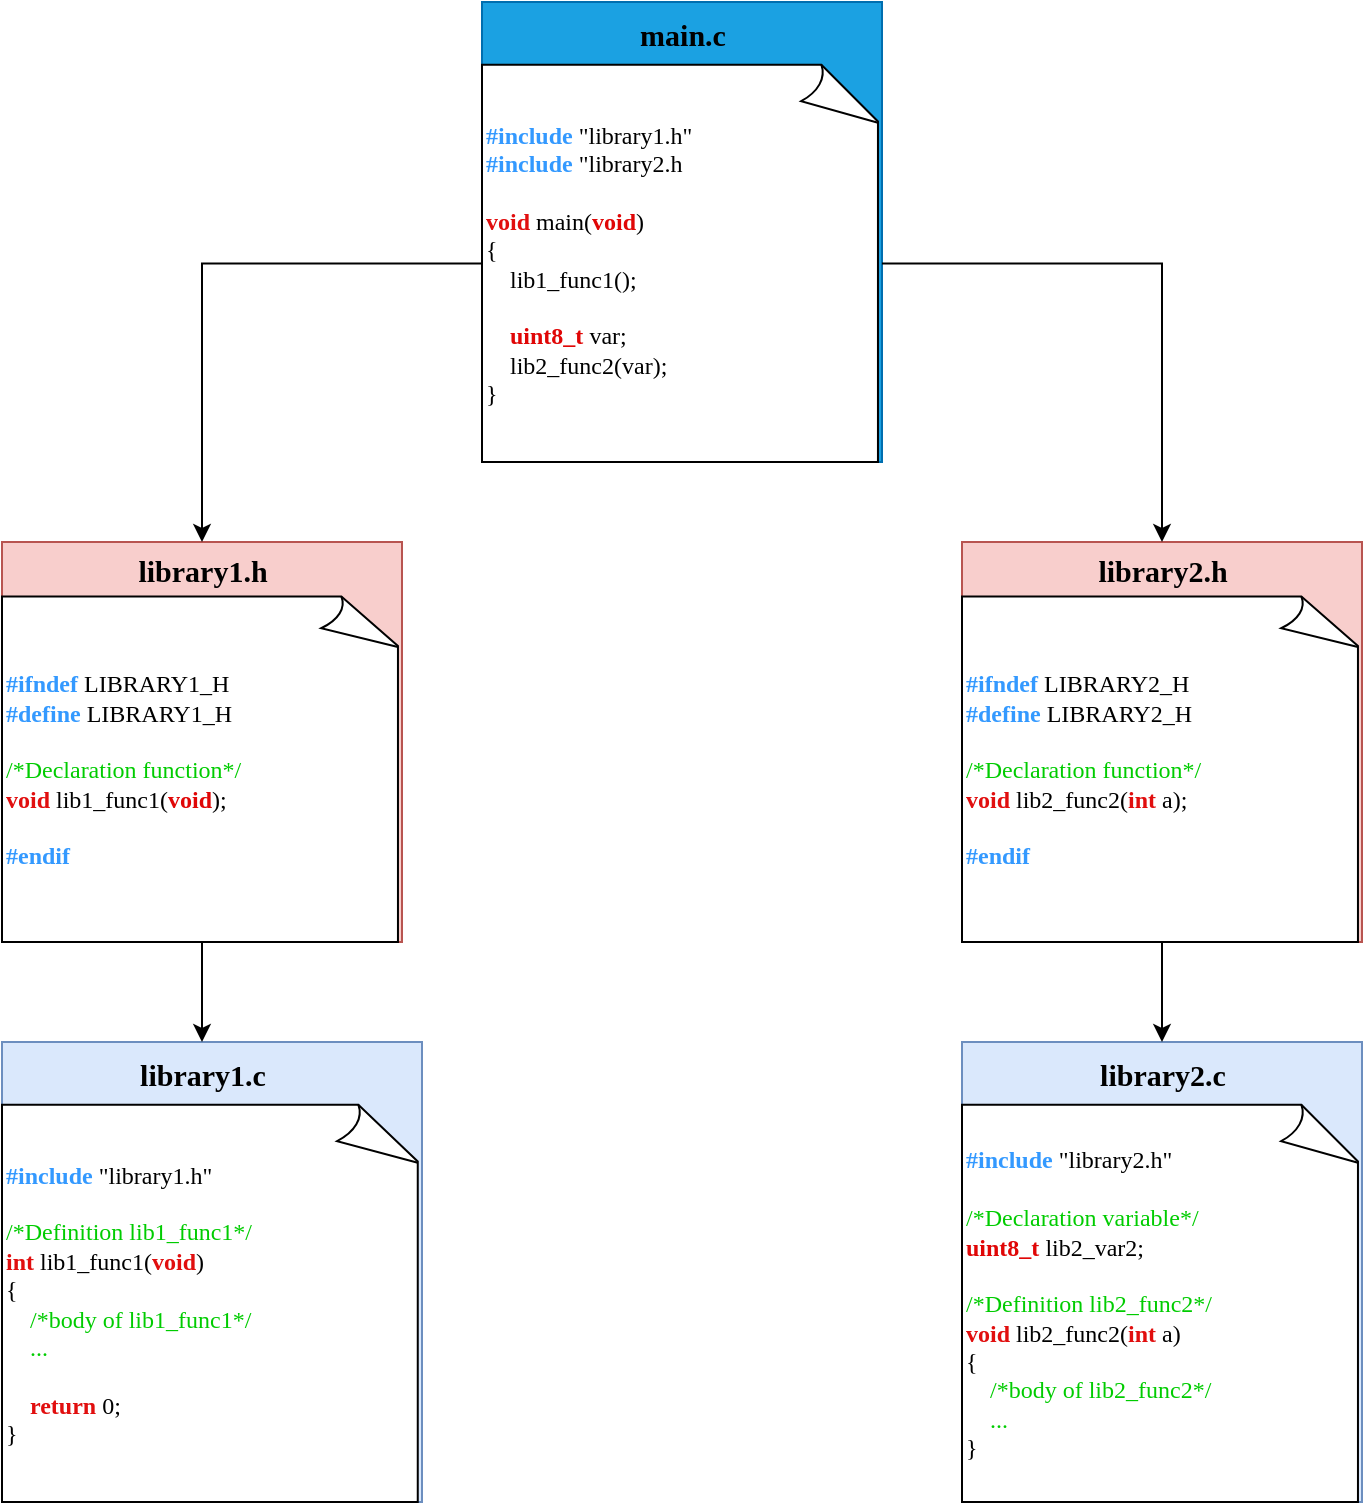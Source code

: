 <mxfile version="23.1.5" type="device" pages="12">
  <diagram name="Page-1" id="j0RM7d5a05mfN344iT0T">
    <mxGraphModel dx="1212" dy="666" grid="1" gridSize="10" guides="1" tooltips="1" connect="1" arrows="1" fold="1" page="1" pageScale="1" pageWidth="1169" pageHeight="827" math="0" shadow="0">
      <root>
        <mxCell id="0" />
        <mxCell id="1" parent="0" />
        <mxCell id="d_9i_X4gSKWtISeydRqQ-9" value="" style="group;fillColor=#1ba1e2;strokeColor=#006EAF;fontColor=#ffffff;" parent="1" vertex="1" connectable="0">
          <mxGeometry x="360" y="50" width="200" height="230" as="geometry" />
        </mxCell>
        <mxCell id="d_9i_X4gSKWtISeydRqQ-2" value="&lt;font face=&quot;Antikor Mono&quot;&gt;&lt;font color=&quot;#3399ff&quot;&gt;&lt;b&gt;#include&lt;/b&gt; &lt;/font&gt;&quot;library1.h&quot;&lt;br&gt;&lt;b&gt;&lt;font color=&quot;#3399ff&quot;&gt;#include&lt;/font&gt;&lt;/b&gt; &quot;library2.h&lt;br&gt;&lt;br&gt;&lt;b&gt;&lt;font color=&quot;#e10e0e&quot;&gt;void&lt;/font&gt; &lt;/b&gt;main(&lt;b&gt;&lt;font color=&quot;#e00606&quot;&gt;void&lt;/font&gt;&lt;/b&gt;)&lt;br&gt;{&lt;br&gt;&lt;span style=&quot;white-space: pre;&quot;&gt;&amp;nbsp;   lib1_func1();&lt;br&gt;&lt;/span&gt;&amp;nbsp; &amp;nbsp;&amp;nbsp;&lt;br&gt;&amp;nbsp; &amp;nbsp; &lt;b&gt;&lt;font color=&quot;#e00606&quot;&gt;uint8_t&lt;/font&gt;&lt;/b&gt; var;&lt;br&gt;&lt;span style=&quot;white-space: pre;&quot;&gt;&amp;nbsp;   lib2_func2(&lt;/span&gt;var&lt;span style=&quot;white-space: pre;&quot;&gt;);&#x9;&lt;/span&gt;&lt;br&gt;}&lt;br&gt;&lt;/font&gt;" style="whiteSpace=wrap;html=1;shape=mxgraph.basic.document;align=left;" parent="d_9i_X4gSKWtISeydRqQ-9" vertex="1">
          <mxGeometry y="31.364" width="200" height="198.636" as="geometry" />
        </mxCell>
        <mxCell id="d_9i_X4gSKWtISeydRqQ-8" value="&lt;font style=&quot;font-size: 15px;&quot; face=&quot;Antikor Mono&quot;&gt;&lt;b&gt;main.c&lt;/b&gt;&lt;/font&gt;" style="text;html=1;align=center;verticalAlign=middle;whiteSpace=wrap;rounded=0;" parent="d_9i_X4gSKWtISeydRqQ-9" vertex="1">
          <mxGeometry x="66.667" width="66.667" height="31.364" as="geometry" />
        </mxCell>
        <mxCell id="d_9i_X4gSKWtISeydRqQ-10" value="" style="group;fillColor=#dae8fc;strokeColor=#6c8ebf;" parent="1" vertex="1" connectable="0">
          <mxGeometry x="120" y="570" width="210" height="230" as="geometry" />
        </mxCell>
        <mxCell id="d_9i_X4gSKWtISeydRqQ-11" value="&lt;font face=&quot;Antikor Mono&quot;&gt;&lt;b&gt;&lt;font color=&quot;#3399ff&quot;&gt;#include&lt;/font&gt;&lt;/b&gt; &quot;library1.h&quot;&lt;br&gt;&lt;br&gt;&lt;font color=&quot;#00cc00&quot;&gt;/*Definition lib1_func1*/&lt;/font&gt;&lt;br&gt;&lt;b&gt;&lt;font color=&quot;#e10e0e&quot;&gt;int&lt;/font&gt;&lt;font color=&quot;#e00606&quot;&gt; &lt;/font&gt;&lt;/b&gt;lib1_func1(&lt;b&gt;&lt;font color=&quot;#e10e0e&quot;&gt;void&lt;/font&gt;&lt;/b&gt;)&lt;br&gt;{&lt;br&gt;&amp;nbsp; &amp;nbsp; &lt;font color=&quot;#00cc00&quot;&gt;/*body of lib1_func1*/&lt;br&gt;&amp;nbsp; &amp;nbsp; ...&lt;/font&gt;&lt;br&gt;&lt;br&gt;&amp;nbsp; &amp;nbsp; &lt;b&gt;&lt;font color=&quot;#e10e0e&quot;&gt;return &lt;/font&gt;&lt;/b&gt;0;&lt;br&gt;}&lt;br&gt;&lt;/font&gt;" style="whiteSpace=wrap;html=1;shape=mxgraph.basic.document;align=left;" parent="d_9i_X4gSKWtISeydRqQ-10" vertex="1">
          <mxGeometry y="31.36" width="210" height="198.64" as="geometry" />
        </mxCell>
        <mxCell id="d_9i_X4gSKWtISeydRqQ-12" value="&lt;font style=&quot;font-size: 15px;&quot; face=&quot;Antikor Mono&quot;&gt;&lt;b&gt;library1.c&lt;/b&gt;&lt;/font&gt;" style="text;html=1;align=center;verticalAlign=middle;whiteSpace=wrap;rounded=0;" parent="d_9i_X4gSKWtISeydRqQ-10" vertex="1">
          <mxGeometry x="66.667" width="66.667" height="31.364" as="geometry" />
        </mxCell>
        <mxCell id="d_9i_X4gSKWtISeydRqQ-13" value="" style="group;fillColor=#dae8fc;strokeColor=#6c8ebf;" parent="1" vertex="1" connectable="0">
          <mxGeometry x="600" y="570" width="200" height="230" as="geometry" />
        </mxCell>
        <mxCell id="d_9i_X4gSKWtISeydRqQ-14" value="&lt;font face=&quot;Antikor Mono&quot;&gt;&lt;b&gt;&lt;font color=&quot;#3399ff&quot;&gt;#include&lt;/font&gt; &lt;/b&gt;&quot;library2.h&quot;&lt;br&gt;&lt;br&gt;&lt;font color=&quot;#00cc00&quot;&gt;/*Declaration variable*/&lt;/font&gt;&lt;br&gt;&lt;b&gt;&lt;font color=&quot;#e00606&quot;&gt;uint8_t &lt;/font&gt;&lt;/b&gt;lib2_var2;&lt;br&gt;&lt;br&gt;&lt;font style=&quot;border-color: var(--border-color);&quot; color=&quot;#00cc00&quot;&gt;/*Definition lib2_func2*/&lt;/font&gt;&lt;br style=&quot;border-color: var(--border-color);&quot;&gt;&lt;b style=&quot;border-color: var(--border-color);&quot;&gt;&lt;font color=&quot;#e10e0e&quot; style=&quot;border-color: var(--border-color);&quot;&gt;void&lt;/font&gt;&lt;font style=&quot;border-color: var(--border-color);&quot; color=&quot;#e00606&quot;&gt;&amp;nbsp;&lt;/font&gt;&lt;/b&gt;lib2_func2(&lt;span style=&quot;border-color: var(--border-color);&quot;&gt;&lt;font style=&quot;border-color: var(--border-color);&quot;&gt;&lt;b style=&quot;color: rgb(225, 14, 14);&quot;&gt;int &lt;/b&gt;a&lt;/font&gt;&lt;/span&gt;)&lt;br style=&quot;border-color: var(--border-color);&quot;&gt;{&lt;br style=&quot;border-color: var(--border-color);&quot;&gt;&amp;nbsp; &amp;nbsp;&amp;nbsp;&lt;font style=&quot;border-color: var(--border-color);&quot; color=&quot;#00cc00&quot;&gt;/*body of lib2_func2*/&lt;br style=&quot;border-color: var(--border-color);&quot;&gt;&amp;nbsp; &amp;nbsp; ...&lt;/font&gt;&lt;br style=&quot;border-color: var(--border-color);&quot;&gt;}&lt;/font&gt;&lt;font face=&quot;Antikor Mono&quot;&gt;&lt;br&gt;&lt;/font&gt;" style="whiteSpace=wrap;html=1;shape=mxgraph.basic.document;align=left;" parent="d_9i_X4gSKWtISeydRqQ-13" vertex="1">
          <mxGeometry y="31.36" width="200" height="198.64" as="geometry" />
        </mxCell>
        <mxCell id="d_9i_X4gSKWtISeydRqQ-15" value="&lt;font style=&quot;font-size: 15px;&quot; face=&quot;Antikor Mono&quot;&gt;&lt;b&gt;library2.c&lt;/b&gt;&lt;/font&gt;" style="text;html=1;align=center;verticalAlign=middle;whiteSpace=wrap;rounded=0;" parent="d_9i_X4gSKWtISeydRqQ-13" vertex="1">
          <mxGeometry x="66.667" width="66.667" height="31.364" as="geometry" />
        </mxCell>
        <mxCell id="d_9i_X4gSKWtISeydRqQ-16" value="" style="group;fillColor=#f8cecc;strokeColor=#b85450;" parent="1" vertex="1" connectable="0">
          <mxGeometry x="600" y="320" width="200" height="200" as="geometry" />
        </mxCell>
        <mxCell id="d_9i_X4gSKWtISeydRqQ-17" value="&lt;font face=&quot;Antikor Mono&quot;&gt;&lt;font style=&quot;&quot; color=&quot;#3399ff&quot;&gt;&lt;b style=&quot;&quot;&gt;#ifndef&lt;/b&gt;&lt;/font&gt; LIBRARY2_H&lt;br&gt;&lt;font style=&quot;&quot; color=&quot;#3399ff&quot;&gt;&lt;b&gt;#define&lt;/b&gt;&lt;/font&gt; LIBRARY2_H&lt;br&gt;&lt;br&gt;&lt;font color=&quot;#00cc00&quot;&gt;/*Declaration function*/&lt;/font&gt;&lt;br&gt;&lt;b style=&quot;border-color: var(--border-color);&quot;&gt;&lt;font style=&quot;border-color: var(--border-color);&quot; color=&quot;#e10e0e&quot;&gt;void&lt;/font&gt;&lt;font style=&quot;border-color: var(--border-color);&quot; color=&quot;#e00606&quot;&gt;&amp;nbsp;&lt;/font&gt;&lt;/b&gt;lib2_func2(&lt;span style=&quot;border-color: var(--border-color);&quot;&gt;&lt;font style=&quot;border-color: var(--border-color);&quot;&gt;&lt;b style=&quot;color: rgb(225, 14, 14);&quot;&gt;int &lt;/b&gt;a&lt;/font&gt;&lt;/span&gt;);&lt;br&gt;&lt;br&gt;&lt;font style=&quot;&quot; color=&quot;#3399ff&quot;&gt;&lt;b style=&quot;&quot;&gt;#endif&lt;/b&gt;&lt;/font&gt;&lt;/font&gt;" style="whiteSpace=wrap;html=1;shape=mxgraph.basic.document;align=left;" parent="d_9i_X4gSKWtISeydRqQ-16" vertex="1">
          <mxGeometry y="27.273" width="200" height="172.727" as="geometry" />
        </mxCell>
        <mxCell id="d_9i_X4gSKWtISeydRqQ-18" value="&lt;font style=&quot;font-size: 15px;&quot; face=&quot;Antikor Mono&quot;&gt;&lt;b&gt;library2.h&lt;/b&gt;&lt;/font&gt;" style="text;html=1;align=center;verticalAlign=middle;whiteSpace=wrap;rounded=0;" parent="d_9i_X4gSKWtISeydRqQ-16" vertex="1">
          <mxGeometry x="66.667" width="66.667" height="27.273" as="geometry" />
        </mxCell>
        <mxCell id="d_9i_X4gSKWtISeydRqQ-19" value="" style="group;fillColor=#f8cecc;strokeColor=#b85450;" parent="1" vertex="1" connectable="0">
          <mxGeometry x="120" y="320" width="200" height="200" as="geometry" />
        </mxCell>
        <mxCell id="d_9i_X4gSKWtISeydRqQ-20" value="&lt;font face=&quot;Antikor Mono&quot;&gt;&lt;b&gt;&lt;font color=&quot;#3399ff&quot;&gt;#ifndef&lt;/font&gt;&lt;/b&gt; LIBRARY1_H&lt;br&gt;&lt;font color=&quot;#3399ff&quot;&gt;&lt;b&gt;#define&lt;/b&gt;&lt;/font&gt; LIBRARY1_H&lt;br&gt;&lt;br&gt;&lt;font color=&quot;#00cc00&quot;&gt;/*Declaration function*/&lt;br&gt;&lt;/font&gt;&lt;b style=&quot;border-color: var(--border-color);&quot;&gt;&lt;font style=&quot;border-color: var(--border-color);&quot; color=&quot;#e10e0e&quot;&gt;void&lt;/font&gt;&lt;font style=&quot;border-color: var(--border-color);&quot; color=&quot;#e00606&quot;&gt;&amp;nbsp;&lt;/font&gt;&lt;/b&gt;lib1_func1(&lt;b&gt;&lt;font color=&quot;#e00606&quot;&gt;void&lt;/font&gt;&lt;/b&gt;);&lt;br&gt;&lt;br&gt;&lt;b&gt;&lt;font color=&quot;#3399ff&quot;&gt;#endif&lt;/font&gt;&lt;/b&gt;&lt;/font&gt;" style="whiteSpace=wrap;html=1;shape=mxgraph.basic.document;align=left;" parent="d_9i_X4gSKWtISeydRqQ-19" vertex="1">
          <mxGeometry y="27.273" width="200" height="172.727" as="geometry" />
        </mxCell>
        <mxCell id="d_9i_X4gSKWtISeydRqQ-21" value="&lt;font style=&quot;font-size: 15px;&quot; face=&quot;Antikor Mono&quot;&gt;&lt;b&gt;library1.h&lt;/b&gt;&lt;/font&gt;" style="text;html=1;align=center;verticalAlign=middle;whiteSpace=wrap;rounded=0;" parent="d_9i_X4gSKWtISeydRqQ-19" vertex="1">
          <mxGeometry x="66.667" width="66.667" height="27.273" as="geometry" />
        </mxCell>
        <mxCell id="d_9i_X4gSKWtISeydRqQ-22" style="edgeStyle=orthogonalEdgeStyle;rounded=0;orthogonalLoop=1;jettySize=auto;html=1;entryX=0.5;entryY=0;entryDx=0;entryDy=0;" parent="1" source="d_9i_X4gSKWtISeydRqQ-2" target="d_9i_X4gSKWtISeydRqQ-21" edge="1">
          <mxGeometry relative="1" as="geometry" />
        </mxCell>
        <mxCell id="d_9i_X4gSKWtISeydRqQ-23" style="edgeStyle=orthogonalEdgeStyle;rounded=0;orthogonalLoop=1;jettySize=auto;html=1;entryX=0.5;entryY=0;entryDx=0;entryDy=0;" parent="1" source="d_9i_X4gSKWtISeydRqQ-2" target="d_9i_X4gSKWtISeydRqQ-18" edge="1">
          <mxGeometry relative="1" as="geometry" />
        </mxCell>
        <mxCell id="d_9i_X4gSKWtISeydRqQ-24" style="edgeStyle=orthogonalEdgeStyle;rounded=0;orthogonalLoop=1;jettySize=auto;html=1;entryX=0.5;entryY=0;entryDx=0;entryDy=0;" parent="1" source="d_9i_X4gSKWtISeydRqQ-20" target="d_9i_X4gSKWtISeydRqQ-12" edge="1">
          <mxGeometry relative="1" as="geometry" />
        </mxCell>
        <mxCell id="d_9i_X4gSKWtISeydRqQ-25" style="edgeStyle=orthogonalEdgeStyle;rounded=0;orthogonalLoop=1;jettySize=auto;html=1;entryX=0.5;entryY=0;entryDx=0;entryDy=0;" parent="1" source="d_9i_X4gSKWtISeydRqQ-17" target="d_9i_X4gSKWtISeydRqQ-15" edge="1">
          <mxGeometry relative="1" as="geometry" />
        </mxCell>
      </root>
    </mxGraphModel>
  </diagram>
  <diagram id="YWwxDCnQPrUCnuEenY8g" name="Page-2">
    <mxGraphModel dx="693" dy="381" grid="1" gridSize="10" guides="1" tooltips="1" connect="1" arrows="1" fold="1" page="1" pageScale="1" pageWidth="1169" pageHeight="827" math="0" shadow="0">
      <root>
        <mxCell id="0" />
        <mxCell id="1" parent="0" />
        <mxCell id="ht2UmhOGXqKOYj0co9Qx-21" value="" style="rounded=1;whiteSpace=wrap;html=1;strokeWidth=3;dashed=1;dashPattern=1 1;perimeterSpacing=0;fillColor=none;strokeColor=#3399FF;" parent="1" vertex="1">
          <mxGeometry x="80" y="20" width="1000" height="800" as="geometry" />
        </mxCell>
        <mxCell id="ht2UmhOGXqKOYj0co9Qx-1" value="" style="group;fillColor=#1788BF;strokeColor=#006EAF;fontColor=#ffffff;strokeWidth=3;" parent="1" vertex="1" connectable="0">
          <mxGeometry x="480" y="40" width="205" height="360" as="geometry" />
        </mxCell>
        <mxCell id="ht2UmhOGXqKOYj0co9Qx-2" value="&lt;font face=&quot;Antikor Mono&quot;&gt;&lt;font color=&quot;#3399ff&quot;&gt;&lt;b&gt;#include&lt;/b&gt; &lt;/font&gt;&quot;library1.h&quot;&lt;br&gt;&lt;b&gt;&lt;font color=&quot;#3399ff&quot;&gt;#include&lt;/font&gt;&lt;/b&gt; &quot;library2.h&lt;br&gt;&lt;br&gt;&lt;b&gt;&lt;font color=&quot;#e00606&quot;&gt;uint8_t&lt;/font&gt;&lt;/b&gt; state;&lt;br&gt;&lt;br&gt;&lt;b&gt;&lt;font color=&quot;#e10e0e&quot;&gt;void&lt;/font&gt; &lt;/b&gt;main(&lt;b&gt;&lt;font color=&quot;#e00606&quot;&gt;void&lt;/font&gt;&lt;/b&gt;)&lt;br&gt;{&lt;br&gt;&lt;span style=&quot;white-space: pre;&quot;&gt;&amp;nbsp;   lib1_func1();&lt;br&gt;&lt;/span&gt;&amp;nbsp; &amp;nbsp;&amp;nbsp;&lt;br&gt;&amp;nbsp; &amp;nbsp; &lt;b&gt;&lt;font color=&quot;#e00606&quot;&gt;uint8_t&lt;/font&gt;&lt;/b&gt; var;&lt;br&gt;&lt;span style=&quot;white-space: pre;&quot;&gt;&amp;nbsp;   lib2_func2(&lt;/span&gt;var&lt;span style=&quot;white-space: pre;&quot;&gt;);&lt;/span&gt;&lt;br&gt;&lt;br&gt;&lt;span style=&quot;white-space: pre;&quot;&gt;&amp;nbsp;   &lt;b&gt;&lt;font color=&quot;#3399ff&quot;&gt;while&lt;/font&gt;&lt;/b&gt;(1)&lt;br&gt;    {&lt;br&gt;        &lt;b&gt;&lt;font color=&quot;#e00606&quot;&gt;uint8_t&lt;/font&gt;&lt;/b&gt; cnt;&lt;br&gt;&lt;span style=&quot;white-space: pre;&quot;&gt;&#x9;&lt;/span&gt;&lt;font color=&quot;#00cc00&quot;&gt;...&lt;/font&gt;&lt;br&gt;    }&#x9;&lt;/span&gt;&lt;br&gt;}&lt;br&gt;&lt;/font&gt;" style="whiteSpace=wrap;html=1;shape=mxgraph.basic.document;align=left;strokeWidth=2;" parent="ht2UmhOGXqKOYj0co9Qx-1" vertex="1">
          <mxGeometry y="49.091" width="205.0" height="310.909" as="geometry" />
        </mxCell>
        <mxCell id="ht2UmhOGXqKOYj0co9Qx-3" value="&lt;font size=&quot;1&quot; style=&quot;&quot; face=&quot;Antikor Mono&quot;&gt;&lt;b style=&quot;font-size: 16px;&quot;&gt;main.c&lt;/b&gt;&lt;/font&gt;" style="text;html=1;align=center;verticalAlign=middle;whiteSpace=wrap;rounded=0;" parent="ht2UmhOGXqKOYj0co9Qx-1" vertex="1">
          <mxGeometry x="67.65" y="8.406" width="68.337" height="36.683" as="geometry" />
        </mxCell>
        <mxCell id="ht2UmhOGXqKOYj0co9Qx-35" value="" style="rounded=1;whiteSpace=wrap;html=1;strokeWidth=3;dashed=1;dashPattern=1 1;perimeterSpacing=0;fillColor=none;strokeColor=#AD0B0B;" parent="ht2UmhOGXqKOYj0co9Qx-1" vertex="1">
          <mxGeometry x="-10" y="135.5" width="210" height="214.5" as="geometry" />
        </mxCell>
        <mxCell id="ht2UmhOGXqKOYj0co9Qx-4" value="" style="group;fillColor=#dae8fc;strokeColor=#6C8EBF;strokeWidth=3;" parent="1" vertex="1" connectable="0">
          <mxGeometry x="200" y="559" width="200" height="230" as="geometry" />
        </mxCell>
        <mxCell id="ht2UmhOGXqKOYj0co9Qx-5" value="&lt;font face=&quot;Antikor Mono&quot;&gt;&lt;b&gt;&lt;font color=&quot;#3399ff&quot;&gt;#include&lt;/font&gt;&lt;/b&gt; &quot;library1.h&quot;&lt;br&gt;&lt;br&gt;&lt;font color=&quot;#00cc00&quot;&gt;/*Definition lib1_func1*/&lt;/font&gt;&lt;br&gt;&lt;b&gt;&lt;font color=&quot;#e10e0e&quot;&gt;int&lt;/font&gt;&lt;font color=&quot;#e00606&quot;&gt; &lt;/font&gt;&lt;/b&gt;lib1_func1(&lt;b&gt;&lt;font color=&quot;#e10e0e&quot;&gt;void&lt;/font&gt;&lt;/b&gt;)&lt;br&gt;{&lt;br&gt;&amp;nbsp; &amp;nbsp; &lt;font color=&quot;#00cc00&quot;&gt;/*body of lib1_func1*/&lt;br&gt;&amp;nbsp; &amp;nbsp; ...&lt;/font&gt;&lt;br&gt;&lt;br&gt;&amp;nbsp; &amp;nbsp; &lt;b&gt;&lt;font color=&quot;#e10e0e&quot;&gt;return &lt;/font&gt;&lt;/b&gt;0;&lt;br&gt;}&lt;br&gt;&lt;/font&gt;" style="whiteSpace=wrap;html=1;shape=mxgraph.basic.document;align=left;strokeWidth=2;" parent="ht2UmhOGXqKOYj0co9Qx-4" vertex="1">
          <mxGeometry y="31.36" width="200" height="198.64" as="geometry" />
        </mxCell>
        <mxCell id="ht2UmhOGXqKOYj0co9Qx-6" value="&lt;font style=&quot;font-size: 15px;&quot; face=&quot;Antikor Mono&quot;&gt;&lt;b&gt;library1.c&lt;/b&gt;&lt;/font&gt;" style="text;html=1;align=center;verticalAlign=middle;whiteSpace=wrap;rounded=0;" parent="ht2UmhOGXqKOYj0co9Qx-4" vertex="1">
          <mxGeometry x="63.492" width="63.492" height="31.364" as="geometry" />
        </mxCell>
        <mxCell id="ht2UmhOGXqKOYj0co9Qx-10" value="" style="group;fillColor=#f8cecc;strokeColor=#b85450;strokeWidth=3;" parent="1" vertex="1" connectable="0">
          <mxGeometry x="770" y="320" width="200" height="200" as="geometry" />
        </mxCell>
        <mxCell id="ht2UmhOGXqKOYj0co9Qx-11" value="&lt;font face=&quot;Antikor Mono&quot;&gt;&lt;font style=&quot;&quot; color=&quot;#3399ff&quot;&gt;&lt;b style=&quot;&quot;&gt;#ifndef&lt;/b&gt;&lt;/font&gt; LIBRARY2_H&lt;br&gt;&lt;font style=&quot;&quot; color=&quot;#3399ff&quot;&gt;&lt;b&gt;#define&lt;/b&gt;&lt;/font&gt; LIBRARY2_H&lt;br&gt;&lt;br&gt;&lt;font color=&quot;#00cc00&quot;&gt;/*Declaration function*/&lt;/font&gt;&lt;br&gt;&lt;b style=&quot;border-color: var(--border-color);&quot;&gt;&lt;font style=&quot;border-color: var(--border-color);&quot; color=&quot;#e10e0e&quot;&gt;void&lt;/font&gt;&lt;font style=&quot;border-color: var(--border-color);&quot; color=&quot;#e00606&quot;&gt;&amp;nbsp;&lt;/font&gt;&lt;/b&gt;lib2_func2(&lt;span style=&quot;border-color: var(--border-color);&quot;&gt;&lt;font style=&quot;border-color: var(--border-color);&quot;&gt;&lt;b style=&quot;color: rgb(225, 14, 14);&quot;&gt;int &lt;/b&gt;a&lt;/font&gt;&lt;/span&gt;);&lt;br&gt;&lt;br&gt;&lt;font style=&quot;&quot; color=&quot;#3399ff&quot;&gt;&lt;b style=&quot;&quot;&gt;#endif&lt;/b&gt;&lt;/font&gt;&lt;/font&gt;" style="whiteSpace=wrap;html=1;shape=mxgraph.basic.document;align=left;strokeWidth=2;" parent="ht2UmhOGXqKOYj0co9Qx-10" vertex="1">
          <mxGeometry y="27.273" width="200" height="172.727" as="geometry" />
        </mxCell>
        <mxCell id="ht2UmhOGXqKOYj0co9Qx-12" value="&lt;font style=&quot;font-size: 15px;&quot; face=&quot;Antikor Mono&quot;&gt;&lt;b&gt;library2.h&lt;/b&gt;&lt;/font&gt;" style="text;html=1;align=center;verticalAlign=middle;whiteSpace=wrap;rounded=0;" parent="ht2UmhOGXqKOYj0co9Qx-10" vertex="1">
          <mxGeometry x="66.667" width="66.667" height="27.273" as="geometry" />
        </mxCell>
        <mxCell id="ht2UmhOGXqKOYj0co9Qx-13" value="" style="group;fillColor=#f8cecc;strokeColor=#b85450;strokeWidth=3;" parent="1" vertex="1" connectable="0">
          <mxGeometry x="200" y="320" width="200" height="200" as="geometry" />
        </mxCell>
        <mxCell id="ht2UmhOGXqKOYj0co9Qx-14" value="&lt;font face=&quot;Antikor Mono&quot;&gt;&lt;b&gt;&lt;font color=&quot;#3399ff&quot;&gt;#ifndef&lt;/font&gt;&lt;/b&gt; LIBRARY1_H&lt;br&gt;&lt;font color=&quot;#3399ff&quot;&gt;&lt;b&gt;#define&lt;/b&gt;&lt;/font&gt; LIBRARY1_H&lt;br&gt;&lt;br&gt;&lt;font color=&quot;#00cc00&quot;&gt;/*Declaration function*/&lt;br&gt;&lt;/font&gt;&lt;b style=&quot;border-color: var(--border-color);&quot;&gt;&lt;font style=&quot;border-color: var(--border-color);&quot; color=&quot;#e10e0e&quot;&gt;void&lt;/font&gt;&lt;font style=&quot;border-color: var(--border-color);&quot; color=&quot;#e00606&quot;&gt;&amp;nbsp;&lt;/font&gt;&lt;/b&gt;lib1_func1(&lt;b&gt;&lt;font color=&quot;#e00606&quot;&gt;void&lt;/font&gt;&lt;/b&gt;);&lt;br&gt;&lt;br&gt;&lt;b&gt;&lt;font color=&quot;#3399ff&quot;&gt;#endif&lt;/font&gt;&lt;/b&gt;&lt;/font&gt;" style="whiteSpace=wrap;html=1;shape=mxgraph.basic.document;align=left;strokeWidth=2;" parent="ht2UmhOGXqKOYj0co9Qx-13" vertex="1">
          <mxGeometry y="27.273" width="200" height="172.727" as="geometry" />
        </mxCell>
        <mxCell id="ht2UmhOGXqKOYj0co9Qx-15" value="&lt;font style=&quot;font-size: 15px;&quot; face=&quot;Antikor Mono&quot;&gt;&lt;b&gt;library1.h&lt;/b&gt;&lt;/font&gt;" style="text;html=1;align=center;verticalAlign=middle;whiteSpace=wrap;rounded=0;" parent="ht2UmhOGXqKOYj0co9Qx-13" vertex="1">
          <mxGeometry x="66.667" width="66.667" height="27.273" as="geometry" />
        </mxCell>
        <mxCell id="ht2UmhOGXqKOYj0co9Qx-16" style="edgeStyle=orthogonalEdgeStyle;rounded=0;orthogonalLoop=1;jettySize=auto;html=1;entryX=0.5;entryY=0;entryDx=0;entryDy=0;" parent="1" source="ht2UmhOGXqKOYj0co9Qx-2" target="ht2UmhOGXqKOYj0co9Qx-15" edge="1">
          <mxGeometry relative="1" as="geometry" />
        </mxCell>
        <mxCell id="ht2UmhOGXqKOYj0co9Qx-17" style="edgeStyle=orthogonalEdgeStyle;rounded=0;orthogonalLoop=1;jettySize=auto;html=1;entryX=0.5;entryY=0;entryDx=0;entryDy=0;" parent="1" source="ht2UmhOGXqKOYj0co9Qx-2" target="ht2UmhOGXqKOYj0co9Qx-12" edge="1">
          <mxGeometry relative="1" as="geometry" />
        </mxCell>
        <mxCell id="ht2UmhOGXqKOYj0co9Qx-18" style="edgeStyle=orthogonalEdgeStyle;rounded=0;orthogonalLoop=1;jettySize=auto;html=1;entryX=0.5;entryY=0;entryDx=0;entryDy=0;" parent="1" source="ht2UmhOGXqKOYj0co9Qx-14" target="ht2UmhOGXqKOYj0co9Qx-6" edge="1">
          <mxGeometry relative="1" as="geometry">
            <Array as="points">
              <mxPoint x="295" y="530" />
              <mxPoint x="295" y="530" />
            </Array>
          </mxGeometry>
        </mxCell>
        <mxCell id="ht2UmhOGXqKOYj0co9Qx-19" style="edgeStyle=orthogonalEdgeStyle;rounded=0;orthogonalLoop=1;jettySize=auto;html=1;entryX=0.5;entryY=0;entryDx=0;entryDy=0;" parent="1" source="ht2UmhOGXqKOYj0co9Qx-11" target="ht2UmhOGXqKOYj0co9Qx-9" edge="1">
          <mxGeometry relative="1" as="geometry" />
        </mxCell>
        <mxCell id="ht2UmhOGXqKOYj0co9Qx-23" value="&lt;font color=&quot;#3399ff&quot; face=&quot;Antikor Mono&quot; style=&quot;font-size: 17px;&quot;&gt;&lt;b&gt;All source code scope&lt;/b&gt;&lt;/font&gt;" style="rounded=1;whiteSpace=wrap;html=1;strokeColor=#3399FF;dashed=1;dashPattern=1 1;strokeWidth=3;" parent="1" vertex="1">
          <mxGeometry x="950" y="155" width="180" height="70" as="geometry" />
        </mxCell>
        <mxCell id="ht2UmhOGXqKOYj0co9Qx-24" value="" style="rounded=1;whiteSpace=wrap;html=1;strokeWidth=3;dashed=1;dashPattern=1 1;perimeterSpacing=0;fillColor=none;strokeColor=#05711A;" parent="1" vertex="1">
          <mxGeometry x="500" y="287" width="180" height="89" as="geometry" />
        </mxCell>
        <mxCell id="ht2UmhOGXqKOYj0co9Qx-25" value="&lt;font color=&quot;#05711a&quot; size=&quot;1&quot; face=&quot;Antikor Mono&quot;&gt;&lt;b style=&quot;font-size: 15px;&quot;&gt;inside while(1) loop scope&lt;/b&gt;&lt;/font&gt;" style="rounded=1;whiteSpace=wrap;html=1;strokeColor=#05711A;dashed=1;dashPattern=1 1;strokeWidth=3;" parent="1" vertex="1">
          <mxGeometry x="630" y="303" width="130" height="57" as="geometry" />
        </mxCell>
        <mxCell id="ht2UmhOGXqKOYj0co9Qx-27" value="&lt;font color=&quot;#1788bf&quot; size=&quot;1&quot; face=&quot;Antikor Mono&quot;&gt;&lt;b style=&quot;font-size: 15px;&quot;&gt;main.c source file scope&lt;/b&gt;&lt;/font&gt;" style="rounded=1;whiteSpace=wrap;html=1;strokeColor=#1788BF;dashed=1;dashPattern=1 1;strokeWidth=3;" parent="1" vertex="1">
          <mxGeometry x="660" y="80" width="110" height="70" as="geometry" />
        </mxCell>
        <mxCell id="ht2UmhOGXqKOYj0co9Qx-29" value="" style="rounded=1;whiteSpace=wrap;html=1;strokeWidth=3;dashed=1;dashPattern=1 1;perimeterSpacing=0;fillColor=none;strokeColor=#FF8000;glass=1;" parent="1" vertex="1">
          <mxGeometry x="195" y="660" width="199" height="119" as="geometry" />
        </mxCell>
        <mxCell id="ht2UmhOGXqKOYj0co9Qx-30" value="&lt;font color=&quot;#ff8000&quot; face=&quot;Antikor Mono&quot;&gt;&lt;span style=&quot;font-size: 15px;&quot;&gt;&lt;b style=&quot;&quot;&gt;inside lib1_func1() function scope&lt;/b&gt;&lt;/span&gt;&lt;/font&gt;" style="rounded=1;whiteSpace=wrap;html=1;strokeColor=#FF8000;dashed=1;dashPattern=1 1;strokeWidth=3;" parent="1" vertex="1">
          <mxGeometry x="360" y="705" width="150" height="67" as="geometry" />
        </mxCell>
        <mxCell id="ht2UmhOGXqKOYj0co9Qx-33" value="&lt;font color=&quot;#6c8ebf&quot; size=&quot;1&quot; face=&quot;Antikor Mono&quot;&gt;&lt;b style=&quot;font-size: 15px;&quot;&gt;library1.c source file scope&lt;/b&gt;&lt;/font&gt;" style="rounded=1;whiteSpace=wrap;html=1;strokeColor=#6C8EBF;dashed=1;dashPattern=1 1;strokeWidth=3;" parent="1" vertex="1">
          <mxGeometry x="375" y="570" width="125" height="70" as="geometry" />
        </mxCell>
        <mxCell id="ht2UmhOGXqKOYj0co9Qx-36" value="&lt;font color=&quot;#ad0b0b&quot; size=&quot;1&quot; face=&quot;Antikor Mono&quot;&gt;&lt;b style=&quot;font-size: 15px;&quot;&gt;main() function scope&lt;/b&gt;&lt;/font&gt;" style="rounded=1;whiteSpace=wrap;html=1;strokeColor=#AD0B0B;dashed=1;dashPattern=1 1;strokeWidth=3;perimeterSpacing=0;" parent="1" vertex="1">
          <mxGeometry x="330" y="190" width="150" height="50" as="geometry" />
        </mxCell>
        <mxCell id="ht2UmhOGXqKOYj0co9Qx-7" value="" style="group;fillColor=#dae8fc;strokeColor=#6c8ebf;strokeWidth=3;" parent="1" vertex="1" connectable="0">
          <mxGeometry x="770" y="559" width="200" height="230" as="geometry" />
        </mxCell>
        <mxCell id="ht2UmhOGXqKOYj0co9Qx-8" value="&lt;font face=&quot;Antikor Mono&quot;&gt;&lt;b&gt;&lt;font color=&quot;#3399ff&quot;&gt;#include&lt;/font&gt; &lt;/b&gt;&quot;library2.h&quot;&lt;br&gt;&lt;br&gt;&lt;font color=&quot;#00cc00&quot;&gt;/*Declaration variable*/&lt;/font&gt;&lt;br&gt;&lt;b&gt;&lt;font color=&quot;#e00606&quot;&gt;uint8_t &lt;/font&gt;&lt;/b&gt;lib2_var2;&lt;br&gt;&lt;br&gt;&lt;font style=&quot;border-color: var(--border-color);&quot; color=&quot;#00cc00&quot;&gt;/*Definition lib2_func2*/&lt;/font&gt;&lt;br style=&quot;border-color: var(--border-color);&quot;&gt;&lt;b style=&quot;border-color: var(--border-color);&quot;&gt;&lt;font color=&quot;#e10e0e&quot; style=&quot;border-color: var(--border-color);&quot;&gt;void&lt;/font&gt;&lt;font style=&quot;border-color: var(--border-color);&quot; color=&quot;#e00606&quot;&gt;&amp;nbsp;&lt;/font&gt;&lt;/b&gt;lib2_func2(&lt;span style=&quot;border-color: var(--border-color);&quot;&gt;&lt;font style=&quot;border-color: var(--border-color);&quot;&gt;&lt;b style=&quot;color: rgb(225, 14, 14);&quot;&gt;int &lt;/b&gt;a&lt;/font&gt;&lt;/span&gt;)&lt;br style=&quot;border-color: var(--border-color);&quot;&gt;{&lt;br style=&quot;border-color: var(--border-color);&quot;&gt;&amp;nbsp; &amp;nbsp;&amp;nbsp;&lt;font style=&quot;border-color: var(--border-color);&quot; color=&quot;#00cc00&quot;&gt;/*body of lib2_func2*/&lt;br style=&quot;border-color: var(--border-color);&quot;&gt;&amp;nbsp; &amp;nbsp; ...&lt;/font&gt;&lt;br style=&quot;border-color: var(--border-color);&quot;&gt;}&lt;/font&gt;&lt;font face=&quot;Antikor Mono&quot;&gt;&lt;br&gt;&lt;/font&gt;" style="whiteSpace=wrap;html=1;shape=mxgraph.basic.document;align=left;strokeWidth=2;" parent="ht2UmhOGXqKOYj0co9Qx-7" vertex="1">
          <mxGeometry y="31.36" width="200" height="198.64" as="geometry" />
        </mxCell>
        <mxCell id="ht2UmhOGXqKOYj0co9Qx-9" value="&lt;font style=&quot;font-size: 15px;&quot; face=&quot;Antikor Mono&quot;&gt;&lt;b&gt;library2.c&lt;/b&gt;&lt;/font&gt;" style="text;html=1;align=center;verticalAlign=middle;whiteSpace=wrap;rounded=0;" parent="ht2UmhOGXqKOYj0co9Qx-7" vertex="1">
          <mxGeometry x="66.667" width="66.667" height="31.364" as="geometry" />
        </mxCell>
        <mxCell id="ht2UmhOGXqKOYj0co9Qx-32" value="" style="rounded=1;whiteSpace=wrap;html=1;strokeWidth=3;dashed=1;dashPattern=1 1;perimeterSpacing=0;fillColor=none;strokeColor=#FF8000;" parent="ht2UmhOGXqKOYj0co9Qx-7" vertex="1">
          <mxGeometry x="-10" y="120" width="210" height="106" as="geometry" />
        </mxCell>
        <mxCell id="ht2UmhOGXqKOYj0co9Qx-34" value="&lt;font color=&quot;#6c8ebf&quot; size=&quot;1&quot; face=&quot;Antikor Mono&quot;&gt;&lt;b style=&quot;font-size: 15px;&quot;&gt;library2.c source file scope&lt;/b&gt;&lt;/font&gt;" style="rounded=1;whiteSpace=wrap;html=1;strokeColor=#6C8EBF;dashed=1;dashPattern=1 1;strokeWidth=3;" parent="1" vertex="1">
          <mxGeometry x="940" y="559" width="120" height="70" as="geometry" />
        </mxCell>
        <mxCell id="ht2UmhOGXqKOYj0co9Qx-31" value="&lt;font color=&quot;#ff8000&quot; face=&quot;Antikor Mono&quot;&gt;&lt;span style=&quot;font-size: 15px;&quot;&gt;&lt;b style=&quot;&quot;&gt;inside lib2_func2() function scope&lt;/b&gt;&lt;/span&gt;&lt;/font&gt;" style="rounded=1;whiteSpace=wrap;html=1;strokeColor=#FF8000;dashed=1;dashPattern=1 1;strokeWidth=3;" parent="1" vertex="1">
          <mxGeometry x="630" y="712" width="140" height="67" as="geometry" />
        </mxCell>
      </root>
    </mxGraphModel>
  </diagram>
  <diagram id="c_1AZp92dR4vn6f-53gR" name="source_.c">
    <mxGraphModel dx="1731" dy="951" grid="1" gridSize="10" guides="1" tooltips="1" connect="1" arrows="1" fold="1" page="1" pageScale="1" pageWidth="1169" pageHeight="827" math="0" shadow="0">
      <root>
        <mxCell id="0" />
        <mxCell id="1" parent="0" />
        <mxCell id="0oFq1kaJ7KK3UIGye-HR-1" value="" style="group;fillColor=#1ba1e2;strokeColor=#006EAF;fontColor=#ffffff;strokeWidth=3;" parent="1" vertex="1" connectable="0">
          <mxGeometry x="485" y="133" width="210" height="240" as="geometry" />
        </mxCell>
        <mxCell id="0oFq1kaJ7KK3UIGye-HR-2" value="&lt;font face=&quot;Antikor Mono&quot;&gt;&lt;b style=&quot;border-color: var(--border-color);&quot;&gt;&lt;font style=&quot;border-color: var(--border-color);&quot; color=&quot;#e10e0e&quot;&gt;int&lt;/font&gt;&lt;font style=&quot;border-color: var(--border-color);&quot; color=&quot;#e00606&quot;&gt;&amp;nbsp;&lt;/font&gt;&lt;/b&gt;lib1_func1(&lt;b style=&quot;border-color: var(--border-color);&quot;&gt;&lt;font style=&quot;border-color: var(--border-color);&quot; color=&quot;#e10e0e&quot;&gt;void&lt;/font&gt;&lt;/b&gt;);&lt;br&gt;&lt;b style=&quot;border-color: var(--border-color);&quot;&gt;&lt;font style=&quot;border-color: var(--border-color);&quot; color=&quot;#e10e0e&quot;&gt;void&lt;/font&gt;&lt;font style=&quot;border-color: var(--border-color);&quot; color=&quot;#e00606&quot;&gt;&amp;nbsp;&lt;/font&gt;&lt;/b&gt;lib2_func2(&lt;span style=&quot;border-color: var(--border-color);&quot;&gt;&lt;b style=&quot;border-color: var(--border-color); color: rgb(225, 14, 14);&quot;&gt;int&amp;nbsp;&lt;/b&gt;a&lt;/span&gt;);&lt;b&gt;&lt;font color=&quot;#e10e0e&quot;&gt;&lt;br&gt;&lt;br&gt;int&lt;/font&gt;&amp;nbsp;&lt;/b&gt;main()&lt;br&gt;{&lt;br&gt;&lt;span style=&quot;&quot;&gt;&amp;nbsp; &amp;nbsp; lib1_func1();&lt;br&gt;&lt;/span&gt;&amp;nbsp; &amp;nbsp;&amp;nbsp;&lt;br&gt;&amp;nbsp; &amp;nbsp; &lt;font color=&quot;#e00606&quot;&gt;&lt;b&gt;int&lt;/b&gt;&lt;/font&gt;&amp;nbsp;var;&lt;br&gt;&lt;span style=&quot;&quot;&gt;&amp;nbsp; &amp;nbsp; lib2_func2(&lt;/span&gt;var&lt;span style=&quot;&quot;&gt;);&lt;span style=&quot;&quot;&gt;&amp;nbsp;&amp;nbsp;&amp;nbsp;&amp;nbsp;&lt;/span&gt;&lt;/span&gt;&lt;br&gt;}&lt;br&gt;&lt;/font&gt;" style="whiteSpace=wrap;html=1;shape=mxgraph.basic.document;align=left;strokeWidth=2;" parent="0oFq1kaJ7KK3UIGye-HR-1" vertex="1">
          <mxGeometry y="32.727" width="210" height="207.273" as="geometry" />
        </mxCell>
        <mxCell id="0oFq1kaJ7KK3UIGye-HR-3" value="&lt;font style=&quot;font-size: 15px;&quot; face=&quot;Antikor Mono&quot;&gt;&lt;b&gt;main.c&lt;/b&gt;&lt;/font&gt;" style="text;html=1;align=center;verticalAlign=middle;whiteSpace=wrap;rounded=0;" parent="0oFq1kaJ7KK3UIGye-HR-1" vertex="1">
          <mxGeometry x="70.0" width="70.0" height="32.727" as="geometry" />
        </mxCell>
        <mxCell id="CPbzEApIW4qnXP_s1Evx-1" value="" style="group;fillColor=#dae8fc;strokeColor=#6c8ebf;strokeWidth=3;" parent="1" vertex="1" connectable="0">
          <mxGeometry x="325" y="453" width="210" height="240" as="geometry" />
        </mxCell>
        <mxCell id="CPbzEApIW4qnXP_s1Evx-2" value="&lt;font face=&quot;Antikor Mono&quot;&gt;&lt;font color=&quot;#00cc00&quot;&gt;/*Definition lib1_func1*/&lt;/font&gt;&lt;br&gt;&lt;b&gt;&lt;font color=&quot;#e10e0e&quot;&gt;int&lt;/font&gt;&lt;font color=&quot;#e00606&quot;&gt; &lt;/font&gt;&lt;/b&gt;lib1_func1(&lt;b&gt;&lt;font color=&quot;#e10e0e&quot;&gt;void&lt;/font&gt;&lt;/b&gt;)&lt;br&gt;{&lt;br&gt;&amp;nbsp; &amp;nbsp; &lt;font color=&quot;#00cc00&quot;&gt;/*body of lib1_func1*/&lt;br&gt;&amp;nbsp; &amp;nbsp; ...&lt;/font&gt;&lt;br&gt;&lt;br&gt;&amp;nbsp; &amp;nbsp; &lt;b&gt;&lt;font color=&quot;#e10e0e&quot;&gt;return &lt;/font&gt;&lt;/b&gt;0;&lt;br&gt;}&lt;br&gt;&lt;/font&gt;" style="whiteSpace=wrap;html=1;shape=mxgraph.basic.document;align=left;strokeWidth=2;" parent="CPbzEApIW4qnXP_s1Evx-1" vertex="1">
          <mxGeometry y="32.723" width="210" height="207.277" as="geometry" />
        </mxCell>
        <mxCell id="CPbzEApIW4qnXP_s1Evx-3" value="&lt;font style=&quot;font-size: 15px;&quot; face=&quot;Antikor Mono&quot;&gt;&lt;b&gt;lib1.c&lt;/b&gt;&lt;/font&gt;" style="text;html=1;align=center;verticalAlign=middle;whiteSpace=wrap;rounded=0;" parent="CPbzEApIW4qnXP_s1Evx-1" vertex="1">
          <mxGeometry x="66.667" width="66.667" height="32.727" as="geometry" />
        </mxCell>
        <mxCell id="-x_3lvJ_NoCu4ZcxtRCB-1" value="" style="group;fillColor=#dae8fc;strokeColor=#6c8ebf;strokeWidth=3;" parent="1" vertex="1" connectable="0">
          <mxGeometry x="645" y="453" width="200" height="240" as="geometry" />
        </mxCell>
        <mxCell id="-x_3lvJ_NoCu4ZcxtRCB-2" value="&lt;font face=&quot;Antikor Mono&quot;&gt;&lt;font style=&quot;border-color: var(--border-color);&quot; color=&quot;#00cc00&quot;&gt;/*Definition lib2_func2*/&lt;/font&gt;&lt;br style=&quot;border-color: var(--border-color);&quot;&gt;&lt;b style=&quot;border-color: var(--border-color);&quot;&gt;&lt;font color=&quot;#e10e0e&quot; style=&quot;border-color: var(--border-color);&quot;&gt;void&lt;/font&gt;&lt;font style=&quot;border-color: var(--border-color);&quot; color=&quot;#e00606&quot;&gt;&amp;nbsp;&lt;/font&gt;&lt;/b&gt;lib2_func2(&lt;span style=&quot;border-color: var(--border-color);&quot;&gt;&lt;font style=&quot;border-color: var(--border-color);&quot;&gt;&lt;b style=&quot;color: rgb(225, 14, 14);&quot;&gt;int &lt;/b&gt;a&lt;/font&gt;&lt;/span&gt;)&lt;br style=&quot;border-color: var(--border-color);&quot;&gt;{&lt;br style=&quot;border-color: var(--border-color);&quot;&gt;&amp;nbsp; &amp;nbsp;&amp;nbsp;&lt;font style=&quot;border-color: var(--border-color);&quot; color=&quot;#00cc00&quot;&gt;/*body of lib2_func2*/&lt;br style=&quot;border-color: var(--border-color);&quot;&gt;&amp;nbsp; &amp;nbsp; ...&lt;/font&gt;&lt;br style=&quot;border-color: var(--border-color);&quot;&gt;}&lt;/font&gt;&lt;font face=&quot;Antikor Mono&quot;&gt;&lt;br&gt;&lt;/font&gt;" style="whiteSpace=wrap;html=1;shape=mxgraph.basic.document;align=left;strokeWidth=2;" parent="-x_3lvJ_NoCu4ZcxtRCB-1" vertex="1">
          <mxGeometry y="32.723" width="200" height="207.277" as="geometry" />
        </mxCell>
        <mxCell id="-x_3lvJ_NoCu4ZcxtRCB-3" value="&lt;font style=&quot;font-size: 15px;&quot; face=&quot;Antikor Mono&quot;&gt;&lt;b&gt;lib2.c&lt;/b&gt;&lt;/font&gt;" style="text;html=1;align=center;verticalAlign=middle;whiteSpace=wrap;rounded=0;" parent="-x_3lvJ_NoCu4ZcxtRCB-1" vertex="1">
          <mxGeometry x="66.667" width="66.667" height="32.727" as="geometry" />
        </mxCell>
      </root>
    </mxGraphModel>
  </diagram>
  <diagram id="2m3leK8XKIlKBclekVHn" name="Page-4">
    <mxGraphModel dx="1212" dy="666" grid="1" gridSize="10" guides="1" tooltips="1" connect="1" arrows="1" fold="1" page="1" pageScale="1" pageWidth="1169" pageHeight="827" math="0" shadow="0">
      <root>
        <mxCell id="0" />
        <mxCell id="1" parent="0" />
        <mxCell id="sRHIiQv9ho_OCfmSoMLT-1" value="" style="group;fillColor=#1ba1e2;strokeColor=#006EAF;fontColor=#ffffff;" parent="1" vertex="1" connectable="0">
          <mxGeometry x="475" y="90" width="220" height="280" as="geometry" />
        </mxCell>
        <mxCell id="sRHIiQv9ho_OCfmSoMLT-2" value="&lt;font face=&quot;Antikor Mono&quot;&gt;&lt;b style=&quot;border-color: var(--border-color);&quot;&gt;&lt;font style=&quot;border-color: var(--border-color);&quot; color=&quot;#e10e0e&quot;&gt;int&lt;/font&gt;&lt;font style=&quot;border-color: var(--border-color);&quot; color=&quot;#e00606&quot;&gt;&amp;nbsp;&lt;/font&gt;&lt;/b&gt;lib1_func1(&lt;b style=&quot;border-color: var(--border-color);&quot;&gt;&lt;font style=&quot;border-color: var(--border-color);&quot; color=&quot;#e10e0e&quot;&gt;void&lt;/font&gt;&lt;/b&gt;);&lt;br&gt;&lt;b style=&quot;border-color: var(--border-color);&quot;&gt;&lt;font style=&quot;border-color: var(--border-color);&quot; color=&quot;#e10e0e&quot;&gt;void&lt;/font&gt;&lt;font style=&quot;border-color: var(--border-color);&quot; color=&quot;#e00606&quot;&gt;&amp;nbsp;&lt;/font&gt;&lt;/b&gt;lib2_func2(&lt;span style=&quot;border-color: var(--border-color);&quot;&gt;&lt;b style=&quot;border-color: var(--border-color); color: rgb(225, 14, 14);&quot;&gt;int&amp;nbsp;&lt;/b&gt;a&lt;/span&gt;);&lt;b style=&quot;&quot;&gt;&lt;font color=&quot;#e10e0e&quot;&gt;&lt;br&gt;&lt;/font&gt;&lt;/b&gt;&lt;b style=&quot;border-color: var(--border-color);&quot;&gt;&lt;font style=&quot;border-color: var(--border-color);&quot; color=&quot;#e10e0e&quot;&gt;void&lt;/font&gt;&lt;font style=&quot;border-color: var(--border-color);&quot; color=&quot;#e00606&quot;&gt;&amp;nbsp;&lt;/font&gt;&lt;/b&gt;lcd_action(&lt;font style=&quot;border-color: var(--border-color);&quot; color=&quot;#e10e0e&quot;&gt;&lt;b style=&quot;border-color: var(--border-color);&quot;&gt;void&lt;/b&gt;&lt;/font&gt;);&lt;b&gt;&lt;font color=&quot;#e10e0e&quot;&gt;&lt;br&gt;&lt;br&gt;int&lt;/font&gt;&amp;nbsp;&lt;/b&gt;main()&lt;br&gt;{&lt;br&gt;&amp;nbsp; &amp;nbsp;&amp;nbsp;i2c_transmit(0x47);&lt;span style=&quot;&quot;&gt;&lt;br&gt;&lt;/span&gt;&amp;nbsp; &amp;nbsp; &lt;b&gt;&lt;font color=&quot;#ad0b0b&quot;&gt;int &lt;/font&gt;&lt;/b&gt;buf =&amp;nbsp;i2c_receive();&lt;br&gt;&lt;br&gt;&amp;nbsp; &amp;nbsp; lcd_action();&lt;br&gt;&lt;span style=&quot;&quot;&gt;&amp;nbsp; &amp;nbsp;&amp;nbsp;&lt;/span&gt;&lt;br&gt;}&lt;/font&gt;" style="whiteSpace=wrap;html=1;shape=mxgraph.basic.document;align=left;" parent="sRHIiQv9ho_OCfmSoMLT-1" vertex="1">
          <mxGeometry y="38.185" width="220" height="241.815" as="geometry" />
        </mxCell>
        <mxCell id="sRHIiQv9ho_OCfmSoMLT-3" value="&lt;font style=&quot;font-size: 15px;&quot; face=&quot;Antikor Mono&quot;&gt;&lt;b&gt;main.c&lt;/b&gt;&lt;/font&gt;" style="text;html=1;align=center;verticalAlign=middle;whiteSpace=wrap;rounded=0;" parent="sRHIiQv9ho_OCfmSoMLT-1" vertex="1">
          <mxGeometry x="57.037" width="57.037" height="38.182" as="geometry" />
        </mxCell>
        <mxCell id="sRHIiQv9ho_OCfmSoMLT-4" value="" style="group;fillColor=#dae8fc;strokeColor=#6c8ebf;" parent="1" vertex="1" connectable="0">
          <mxGeometry x="345" y="410" width="220" height="290" as="geometry" />
        </mxCell>
        <mxCell id="sRHIiQv9ho_OCfmSoMLT-5" value="&lt;font face=&quot;Antikor Mono&quot;&gt;&lt;font style=&quot;&quot; color=&quot;#00cc00&quot;&gt;&lt;br&gt;/*Definition i2c_transmit*/&lt;/font&gt;&lt;br&gt;&lt;b style=&quot;&quot;&gt;&lt;font color=&quot;#e10e0e&quot;&gt;void&lt;/font&gt;&lt;font color=&quot;#e00606&quot;&gt; &lt;/font&gt;&lt;/b&gt;i2c_transmit(&lt;b style=&quot;color: rgb(225, 14, 14);&quot;&gt;int &lt;/b&gt;data)&lt;br&gt;{&lt;br&gt;&amp;nbsp; &amp;nbsp; &lt;font style=&quot;&quot; color=&quot;#00cc00&quot;&gt;/*body of i2c_transmit*/&lt;br&gt;&amp;nbsp; &amp;nbsp; ...&lt;/font&gt;&lt;br&gt;}&lt;br&gt;&lt;br&gt;&lt;font style=&quot;border-color: var(--border-color);&quot; color=&quot;#00cc00&quot;&gt;/*Definition i2c_receive*/&lt;/font&gt;&lt;br style=&quot;border-color: var(--border-color);&quot;&gt;&lt;b style=&quot;border-color: var(--border-color);&quot;&gt;&lt;font color=&quot;#e10e0e&quot; style=&quot;border-color: var(--border-color);&quot;&gt;int&lt;/font&gt;&lt;font style=&quot;border-color: var(--border-color);&quot; color=&quot;#e00606&quot;&gt;&amp;nbsp;&lt;/font&gt;&lt;/b&gt;i2c_receive()&lt;br style=&quot;border-color: var(--border-color);&quot;&gt;{&lt;br style=&quot;border-color: var(--border-color);&quot;&gt;&amp;nbsp; &amp;nbsp;&amp;nbsp;&lt;font style=&quot;border-color: var(--border-color);&quot; color=&quot;#00cc00&quot;&gt;/*body of i2c_receive*/&lt;br style=&quot;border-color: var(--border-color);&quot;&gt;&amp;nbsp; &amp;nbsp; ...&lt;br&gt;&lt;/font&gt;&amp;nbsp; &amp;nbsp; &lt;b&gt;&lt;font color=&quot;#3399ff&quot;&gt;return&lt;/font&gt; &lt;/b&gt;data;&lt;br style=&quot;border-color: var(--border-color);&quot;&gt;}&amp;nbsp;&lt;/font&gt;&lt;font face=&quot;Antikor Mono&quot;&gt;&lt;br&gt;&lt;/font&gt;" style="whiteSpace=wrap;html=1;shape=mxgraph.basic.document;align=left;" parent="sRHIiQv9ho_OCfmSoMLT-4" vertex="1">
          <mxGeometry y="30.609" width="220" height="259.391" as="geometry" />
        </mxCell>
        <mxCell id="sRHIiQv9ho_OCfmSoMLT-6" value="&lt;font style=&quot;font-size: 15px;&quot; face=&quot;Antikor Mono&quot;&gt;&lt;b&gt;i2c.c&lt;/b&gt;&lt;/font&gt;" style="text;html=1;align=center;verticalAlign=middle;whiteSpace=wrap;rounded=0;" parent="sRHIiQv9ho_OCfmSoMLT-4" vertex="1">
          <mxGeometry x="66.667" width="66.667" height="30.616" as="geometry" />
        </mxCell>
        <mxCell id="sRHIiQv9ho_OCfmSoMLT-7" value="" style="group;fillColor=#dae8fc;strokeColor=#6c8ebf;" parent="1" vertex="1" connectable="0">
          <mxGeometry x="605" y="410" width="220" height="290" as="geometry" />
        </mxCell>
        <mxCell id="sRHIiQv9ho_OCfmSoMLT-8" value="&lt;font face=&quot;Antikor Mono&quot;&gt;&lt;b style=&quot;border-color: var(--border-color);&quot;&gt;&lt;font style=&quot;border-color: var(--border-color);&quot; color=&quot;#e10e0e&quot;&gt;void&lt;/font&gt;&lt;font style=&quot;border-color: var(--border-color);&quot; color=&quot;#e00606&quot;&gt;&amp;nbsp;&lt;/font&gt;&lt;/b&gt;i2c_transmit(&lt;b style=&quot;border-color: var(--border-color); color: rgb(225, 14, 14);&quot;&gt;int&amp;nbsp;&lt;/b&gt;data);&lt;br style=&quot;border-color: var(--border-color);&quot;&gt;&lt;b style=&quot;border-color: var(--border-color);&quot;&gt;&lt;font style=&quot;border-color: var(--border-color);&quot; color=&quot;#e10e0e&quot;&gt;int&lt;/font&gt;&lt;font style=&quot;border-color: var(--border-color);&quot; color=&quot;#e00606&quot;&gt;&amp;nbsp;&lt;/font&gt;&lt;/b&gt;i2c_receive();&lt;/font&gt;&lt;font face=&quot;Antikor Mono&quot;&gt;&lt;font style=&quot;border-color: var(--border-color);&quot; color=&quot;#00cc00&quot;&gt;&lt;br&gt;&lt;br&gt;/*Definition lcd_init*/&lt;/font&gt;&lt;br style=&quot;border-color: var(--border-color);&quot;&gt;&lt;b style=&quot;border-color: var(--border-color);&quot;&gt;&lt;font color=&quot;#e10e0e&quot; style=&quot;border-color: var(--border-color);&quot;&gt;void&lt;/font&gt;&lt;font style=&quot;border-color: var(--border-color);&quot; color=&quot;#e00606&quot;&gt;&amp;nbsp;&lt;/font&gt;&lt;/b&gt;lcd_action(&lt;font color=&quot;#e10e0e&quot;&gt;&lt;b&gt;void&lt;/b&gt;&lt;/font&gt;)&lt;br style=&quot;border-color: var(--border-color);&quot;&gt;{&lt;br style=&quot;border-color: var(--border-color);&quot;&gt;&amp;nbsp; &amp;nbsp;&amp;nbsp;&lt;font style=&quot;border-color: var(--border-color);&quot; color=&quot;#00cc00&quot;&gt;/*body of lib2_func2*/&lt;br style=&quot;border-color: var(--border-color);&quot;&gt;&amp;nbsp; &amp;nbsp; ...&lt;br&gt;&lt;/font&gt;&amp;nbsp; &amp;nbsp; i2c_transmit(0x08);&lt;br&gt;&amp;nbsp; &amp;nbsp; &lt;b&gt;&lt;font color=&quot;#e00606&quot;&gt;int &lt;/font&gt;&lt;/b&gt;data = i2c_receive();&lt;br&gt;&amp;nbsp; &amp;nbsp; &lt;font color=&quot;#00cc00&quot;&gt;...&lt;/font&gt;&lt;br style=&quot;border-color: var(--border-color);&quot;&gt;}&lt;/font&gt;&lt;font face=&quot;Antikor Mono&quot;&gt;&lt;br&gt;&lt;/font&gt;" style="whiteSpace=wrap;html=1;shape=mxgraph.basic.document;align=left;" parent="sRHIiQv9ho_OCfmSoMLT-7" vertex="1">
          <mxGeometry y="39.541" width="220" height="250.459" as="geometry" />
        </mxCell>
        <mxCell id="sRHIiQv9ho_OCfmSoMLT-9" value="&lt;font style=&quot;font-size: 15px;&quot; face=&quot;Antikor Mono&quot;&gt;&lt;b&gt;lcd.c&lt;/b&gt;&lt;/font&gt;" style="text;html=1;align=center;verticalAlign=middle;whiteSpace=wrap;rounded=0;" parent="sRHIiQv9ho_OCfmSoMLT-7" vertex="1">
          <mxGeometry x="73.333" width="73.333" height="39.545" as="geometry" />
        </mxCell>
        <mxCell id="9LE0jrXML2DF14mdnV33-20" value="" style="curved=1;endArrow=classic;html=1;rounded=0;exitX=1;exitY=0.5;exitDx=0;exitDy=0;exitPerimeter=0;entryX=0.991;entryY=0.213;entryDx=0;entryDy=0;entryPerimeter=0;strokeWidth=3;fillColor=#e1d5e7;strokeColor=#9673a6;" parent="1" source="9LE0jrXML2DF14mdnV33-14" edge="1">
          <mxGeometry width="50" height="50" relative="1" as="geometry">
            <mxPoint x="1030" y="410" as="sourcePoint" />
            <mxPoint x="968.02" y="93.675" as="targetPoint" />
            <Array as="points">
              <mxPoint x="1160" y="280" />
              <mxPoint x="1110" y="140" />
            </Array>
          </mxGeometry>
        </mxCell>
      </root>
    </mxGraphModel>
  </diagram>
  <diagram id="_rqK1hZfXbgpIx6txhjl" name="Page-5">
    <mxGraphModel dx="1010" dy="555" grid="1" gridSize="10" guides="1" tooltips="1" connect="1" arrows="1" fold="1" page="1" pageScale="1" pageWidth="1169" pageHeight="827" math="0" shadow="0">
      <root>
        <mxCell id="0" />
        <mxCell id="1" parent="0" />
        <mxCell id="r2F0pQ_QukAW5OnUN3wO-1" style="edgeStyle=orthogonalEdgeStyle;rounded=0;orthogonalLoop=1;jettySize=auto;html=1;entryX=0.5;entryY=0;entryDx=0;entryDy=0;entryPerimeter=0;strokeWidth=3;" parent="1" source="r2F0pQ_QukAW5OnUN3wO-3" target="r2F0pQ_QukAW5OnUN3wO-11" edge="1">
          <mxGeometry relative="1" as="geometry">
            <mxPoint x="585" y="440" as="targetPoint" />
          </mxGeometry>
        </mxCell>
        <mxCell id="r2F0pQ_QukAW5OnUN3wO-2" value="&lt;font face=&quot;Antikor Mono&quot; style=&quot;font-size: 14px;&quot;&gt;&lt;b&gt;&lt;font color=&quot;#9673a6&quot;&gt;preprocess&lt;/font&gt;&lt;/b&gt;&lt;br&gt;compile&lt;br&gt;assemble&lt;/font&gt;" style="edgeLabel;html=1;align=center;verticalAlign=middle;resizable=0;points=[];" parent="r2F0pQ_QukAW5OnUN3wO-1" vertex="1" connectable="0">
          <mxGeometry x="-0.233" y="1" relative="1" as="geometry">
            <mxPoint x="-1" y="110" as="offset" />
          </mxGeometry>
        </mxCell>
        <mxCell id="r2F0pQ_QukAW5OnUN3wO-3" value="&lt;font size=&quot;1&quot; face=&quot;Antikor Mono&quot;&gt;&lt;b style=&quot;font-size: 16px;&quot;&gt;main.c&lt;/b&gt;&lt;/font&gt;" style="shape=note;whiteSpace=wrap;html=1;backgroundOutline=1;darkOpacity=0.05;strokeWidth=3;fillColor=#1ba1e2;fontColor=#ffffff;strokeColor=#006EAF;" parent="1" vertex="1">
          <mxGeometry x="545" y="40" width="80" height="100" as="geometry" />
        </mxCell>
        <mxCell id="r2F0pQ_QukAW5OnUN3wO-4" style="edgeStyle=orthogonalEdgeStyle;rounded=0;orthogonalLoop=1;jettySize=auto;html=1;entryX=0.5;entryY=0;entryDx=0;entryDy=0;entryPerimeter=0;strokeWidth=3;" parent="1" source="r2F0pQ_QukAW5OnUN3wO-6" target="r2F0pQ_QukAW5OnUN3wO-8" edge="1">
          <mxGeometry relative="1" as="geometry">
            <mxPoint x="465" y="440" as="targetPoint" />
          </mxGeometry>
        </mxCell>
        <mxCell id="r2F0pQ_QukAW5OnUN3wO-5" value="&lt;font face=&quot;Antikor Mono&quot; style=&quot;font-size: 14px;&quot;&gt;&lt;b&gt;&lt;font color=&quot;#9673a6&quot;&gt;preprocess&lt;/font&gt;&lt;/b&gt;&lt;br style=&quot;border-color: var(--border-color);&quot;&gt;compile&lt;br style=&quot;border-color: var(--border-color);&quot;&gt;assemble&lt;/font&gt;" style="edgeLabel;html=1;align=center;verticalAlign=middle;resizable=0;points=[];" parent="r2F0pQ_QukAW5OnUN3wO-4" vertex="1" connectable="0">
          <mxGeometry x="-0.275" y="1" relative="1" as="geometry">
            <mxPoint x="-1" y="14" as="offset" />
          </mxGeometry>
        </mxCell>
        <mxCell id="r2F0pQ_QukAW5OnUN3wO-6" value="&lt;font size=&quot;1&quot; face=&quot;Antikor Mono&quot;&gt;&lt;b style=&quot;font-size: 16px;&quot;&gt;i2c.c&lt;/b&gt;&lt;/font&gt;" style="shape=note;whiteSpace=wrap;html=1;backgroundOutline=1;darkOpacity=0.05;strokeWidth=3;fillColor=#dae8fc;strokeColor=#6c8ebf;" parent="1" vertex="1">
          <mxGeometry x="425" y="200" width="80" height="100" as="geometry" />
        </mxCell>
        <mxCell id="r2F0pQ_QukAW5OnUN3wO-7" value="&lt;font size=&quot;1&quot; face=&quot;Antikor Mono&quot;&gt;&lt;b style=&quot;font-size: 16px;&quot;&gt;lcd.c&lt;/b&gt;&lt;/font&gt;" style="shape=note;whiteSpace=wrap;html=1;backgroundOutline=1;darkOpacity=0.05;strokeWidth=3;fillColor=#dae8fc;strokeColor=#6c8ebf;" parent="1" vertex="1">
          <mxGeometry x="665" y="200" width="80" height="100" as="geometry" />
        </mxCell>
        <mxCell id="r2F0pQ_QukAW5OnUN3wO-8" value="&lt;font size=&quot;1&quot; face=&quot;Antikor Mono&quot;&gt;&lt;b style=&quot;font-size: 16px;&quot;&gt;lib1.o&lt;/b&gt;&lt;/font&gt;" style="shape=note;whiteSpace=wrap;html=1;backgroundOutline=1;darkOpacity=0.05;strokeWidth=3;" parent="1" vertex="1">
          <mxGeometry x="425" y="400" width="80" height="100" as="geometry" />
        </mxCell>
        <mxCell id="r2F0pQ_QukAW5OnUN3wO-9" style="edgeStyle=orthogonalEdgeStyle;rounded=0;orthogonalLoop=1;jettySize=auto;html=1;entryX=0.5;entryY=0;entryDx=0;entryDy=0;entryPerimeter=0;strokeWidth=3;" parent="1" source="r2F0pQ_QukAW5OnUN3wO-11" target="r2F0pQ_QukAW5OnUN3wO-17" edge="1">
          <mxGeometry relative="1" as="geometry">
            <mxPoint x="585" y="600" as="targetPoint" />
          </mxGeometry>
        </mxCell>
        <mxCell id="r2F0pQ_QukAW5OnUN3wO-10" value="&lt;font face=&quot;Antikor Mono&quot; style=&quot;font-size: 14px;&quot;&gt;Linking process&lt;/font&gt;" style="edgeLabel;html=1;align=center;verticalAlign=middle;resizable=0;points=[];fontStyle=1" parent="r2F0pQ_QukAW5OnUN3wO-9" vertex="1" connectable="0">
          <mxGeometry x="-0.074" y="-2" relative="1" as="geometry">
            <mxPoint x="2" y="50" as="offset" />
          </mxGeometry>
        </mxCell>
        <mxCell id="r2F0pQ_QukAW5OnUN3wO-11" value="&lt;font size=&quot;1&quot; face=&quot;Antikor Mono&quot;&gt;&lt;b style=&quot;font-size: 16px;&quot;&gt;main.o&lt;/b&gt;&lt;/font&gt;" style="shape=note;whiteSpace=wrap;html=1;backgroundOutline=1;darkOpacity=0.05;strokeWidth=3;" parent="1" vertex="1">
          <mxGeometry x="545" y="400" width="80" height="100" as="geometry" />
        </mxCell>
        <mxCell id="r2F0pQ_QukAW5OnUN3wO-12" value="&lt;font size=&quot;1&quot; face=&quot;Antikor Mono&quot;&gt;&lt;b style=&quot;font-size: 16px;&quot;&gt;lib2.o&lt;/b&gt;&lt;/font&gt;" style="shape=note;whiteSpace=wrap;html=1;backgroundOutline=1;darkOpacity=0.05;strokeWidth=3;" parent="1" vertex="1">
          <mxGeometry x="665" y="400" width="80" height="100" as="geometry" />
        </mxCell>
        <mxCell id="r2F0pQ_QukAW5OnUN3wO-13" style="edgeStyle=orthogonalEdgeStyle;rounded=0;orthogonalLoop=1;jettySize=auto;html=1;entryX=0.5;entryY=0;entryDx=0;entryDy=0;entryPerimeter=0;strokeWidth=3;" parent="1" source="r2F0pQ_QukAW5OnUN3wO-7" target="r2F0pQ_QukAW5OnUN3wO-12" edge="1">
          <mxGeometry relative="1" as="geometry" />
        </mxCell>
        <mxCell id="r2F0pQ_QukAW5OnUN3wO-14" value="&lt;font face=&quot;Antikor Mono&quot; style=&quot;font-size: 14px;&quot;&gt;&lt;b&gt;&lt;font color=&quot;#9673a6&quot;&gt;preprocess&lt;/font&gt;&lt;/b&gt;&lt;br style=&quot;border-color: var(--border-color);&quot;&gt;compile&lt;br style=&quot;border-color: var(--border-color);&quot;&gt;assemble&lt;/font&gt;" style="edgeLabel;html=1;align=center;verticalAlign=middle;resizable=0;points=[];" parent="r2F0pQ_QukAW5OnUN3wO-13" vertex="1" connectable="0">
          <mxGeometry x="-0.214" y="1" relative="1" as="geometry">
            <mxPoint x="-1" y="10" as="offset" />
          </mxGeometry>
        </mxCell>
        <mxCell id="r2F0pQ_QukAW5OnUN3wO-15" value="" style="endArrow=classic;html=1;rounded=0;exitX=1;exitY=1;exitDx=0;exitDy=0;exitPerimeter=0;strokeWidth=3;" parent="1" source="r2F0pQ_QukAW5OnUN3wO-8" edge="1">
          <mxGeometry width="50" height="50" relative="1" as="geometry">
            <mxPoint x="575" y="600" as="sourcePoint" />
            <mxPoint x="565" y="600" as="targetPoint" />
          </mxGeometry>
        </mxCell>
        <mxCell id="r2F0pQ_QukAW5OnUN3wO-16" value="" style="endArrow=classic;html=1;rounded=0;exitX=0;exitY=1;exitDx=0;exitDy=0;exitPerimeter=0;strokeWidth=3;" parent="1" source="r2F0pQ_QukAW5OnUN3wO-12" edge="1">
          <mxGeometry width="50" height="50" relative="1" as="geometry">
            <mxPoint x="615" y="570" as="sourcePoint" />
            <mxPoint x="605" y="600" as="targetPoint" />
          </mxGeometry>
        </mxCell>
        <mxCell id="r2F0pQ_QukAW5OnUN3wO-17" value="&lt;font size=&quot;1&quot; face=&quot;Antikor Mono&quot;&gt;&lt;b style=&quot;font-size: 16px;&quot;&gt;main.exe&lt;/b&gt;&lt;/font&gt;" style="shape=note;whiteSpace=wrap;html=1;backgroundOutline=1;darkOpacity=0.05;strokeWidth=3;" parent="1" vertex="1">
          <mxGeometry x="525" y="650" width="120" height="110" as="geometry" />
        </mxCell>
        <mxCell id="r2F0pQ_QukAW5OnUN3wO-18" value="&lt;font size=&quot;1&quot; face=&quot;Antikor Mono&quot;&gt;&lt;b style=&quot;font-size: 16px;&quot;&gt;i2c.h&lt;/b&gt;&lt;/font&gt;" style="shape=note;whiteSpace=wrap;html=1;backgroundOutline=1;darkOpacity=0.05;strokeWidth=3;fillColor=#e1d5e7;strokeColor=#9673a6;" parent="1" vertex="1">
          <mxGeometry x="425" y="40" width="80" height="100" as="geometry" />
        </mxCell>
        <mxCell id="r2F0pQ_QukAW5OnUN3wO-23" style="edgeStyle=orthogonalEdgeStyle;rounded=0;orthogonalLoop=1;jettySize=auto;html=1;strokeWidth=3;fillColor=#e1d5e7;strokeColor=#9673a6;" parent="1" source="r2F0pQ_QukAW5OnUN3wO-20" edge="1">
          <mxGeometry relative="1" as="geometry">
            <mxPoint x="630" y="90" as="targetPoint" />
          </mxGeometry>
        </mxCell>
        <mxCell id="r2F0pQ_QukAW5OnUN3wO-20" value="&lt;font size=&quot;1&quot; face=&quot;Antikor Mono&quot;&gt;&lt;b style=&quot;font-size: 16px;&quot;&gt;lcd.h&lt;/b&gt;&lt;/font&gt;" style="shape=note;whiteSpace=wrap;html=1;backgroundOutline=1;darkOpacity=0.05;strokeWidth=3;fillColor=#e1d5e7;strokeColor=#9673a6;" parent="1" vertex="1">
          <mxGeometry x="670" y="40" width="80" height="100" as="geometry" />
        </mxCell>
        <mxCell id="r2F0pQ_QukAW5OnUN3wO-21" style="edgeStyle=orthogonalEdgeStyle;rounded=0;orthogonalLoop=1;jettySize=auto;html=1;entryX=0.438;entryY=1.034;entryDx=0;entryDy=0;entryPerimeter=0;strokeWidth=3;fillColor=#dae8fc;strokeColor=#6c8ebf;" parent="1" source="r2F0pQ_QukAW5OnUN3wO-7" target="r2F0pQ_QukAW5OnUN3wO-20" edge="1">
          <mxGeometry relative="1" as="geometry" />
        </mxCell>
        <mxCell id="r2F0pQ_QukAW5OnUN3wO-24" style="edgeStyle=orthogonalEdgeStyle;rounded=0;orthogonalLoop=1;jettySize=auto;html=1;entryX=0;entryY=0.5;entryDx=0;entryDy=0;entryPerimeter=0;fillColor=#e1d5e7;strokeColor=#9673a6;strokeWidth=3;" parent="1" source="r2F0pQ_QukAW5OnUN3wO-18" target="r2F0pQ_QukAW5OnUN3wO-3" edge="1">
          <mxGeometry relative="1" as="geometry" />
        </mxCell>
        <mxCell id="r2F0pQ_QukAW5OnUN3wO-27" style="edgeStyle=orthogonalEdgeStyle;rounded=0;orthogonalLoop=1;jettySize=auto;html=1;entryX=0.5;entryY=1;entryDx=0;entryDy=0;entryPerimeter=0;fillColor=#dae8fc;strokeColor=#6c8ebf;strokeWidth=3;" parent="1" source="r2F0pQ_QukAW5OnUN3wO-6" target="r2F0pQ_QukAW5OnUN3wO-18" edge="1">
          <mxGeometry relative="1" as="geometry" />
        </mxCell>
        <mxCell id="r2F0pQ_QukAW5OnUN3wO-28" style="edgeStyle=orthogonalEdgeStyle;rounded=0;orthogonalLoop=1;jettySize=auto;html=1;entryX=0;entryY=0;entryDx=80;entryDy=65;entryPerimeter=0;fillColor=#e1d5e7;strokeColor=#9673a6;strokeWidth=3;" parent="1" source="r2F0pQ_QukAW5OnUN3wO-18" target="r2F0pQ_QukAW5OnUN3wO-7" edge="1">
          <mxGeometry relative="1" as="geometry">
            <Array as="points">
              <mxPoint x="465" y="10" />
              <mxPoint x="800" y="10" />
              <mxPoint x="800" y="265" />
            </Array>
          </mxGeometry>
        </mxCell>
      </root>
    </mxGraphModel>
  </diagram>
  <diagram id="nXYluAh643W9YITN1C3q" name="Page-6">
    <mxGraphModel dx="1212" dy="666" grid="1" gridSize="10" guides="1" tooltips="1" connect="1" arrows="1" fold="1" page="1" pageScale="1" pageWidth="1169" pageHeight="827" math="0" shadow="0">
      <root>
        <mxCell id="0" />
        <mxCell id="1" parent="0" />
        <mxCell id="5g0_AxIU4DWQNtudcyz3-1" style="edgeStyle=orthogonalEdgeStyle;rounded=0;orthogonalLoop=1;jettySize=auto;html=1;entryX=0.5;entryY=0;entryDx=0;entryDy=0;entryPerimeter=0;strokeWidth=3;" edge="1" parent="1" source="5g0_AxIU4DWQNtudcyz3-3" target="5g0_AxIU4DWQNtudcyz3-11">
          <mxGeometry relative="1" as="geometry">
            <mxPoint x="585" y="410" as="targetPoint" />
          </mxGeometry>
        </mxCell>
        <mxCell id="5g0_AxIU4DWQNtudcyz3-2" value="&lt;font style=&quot;font-size: 14px;&quot;&gt;preprocess&lt;br&gt;compile&lt;br&gt;assemble&lt;/font&gt;" style="edgeLabel;html=1;align=center;verticalAlign=middle;resizable=0;points=[];" vertex="1" connectable="0" parent="5g0_AxIU4DWQNtudcyz3-1">
          <mxGeometry x="-0.233" y="1" relative="1" as="geometry">
            <mxPoint x="-1" y="110" as="offset" />
          </mxGeometry>
        </mxCell>
        <mxCell id="5g0_AxIU4DWQNtudcyz3-3" value="&lt;font size=&quot;1&quot; face=&quot;Antikor Mono&quot;&gt;&lt;b style=&quot;font-size: 16px;&quot;&gt;main.c&lt;/b&gt;&lt;/font&gt;" style="shape=note;whiteSpace=wrap;html=1;backgroundOutline=1;darkOpacity=0.05;strokeWidth=3;fillColor=#1ba1e2;fontColor=#ffffff;strokeColor=#006EAF;" vertex="1" parent="1">
          <mxGeometry x="545" y="10" width="80" height="100" as="geometry" />
        </mxCell>
        <mxCell id="5g0_AxIU4DWQNtudcyz3-4" style="edgeStyle=orthogonalEdgeStyle;rounded=0;orthogonalLoop=1;jettySize=auto;html=1;entryX=0.5;entryY=0;entryDx=0;entryDy=0;entryPerimeter=0;strokeWidth=3;" edge="1" parent="1" source="5g0_AxIU4DWQNtudcyz3-6" target="5g0_AxIU4DWQNtudcyz3-8">
          <mxGeometry relative="1" as="geometry">
            <mxPoint x="465" y="410" as="targetPoint" />
          </mxGeometry>
        </mxCell>
        <mxCell id="5g0_AxIU4DWQNtudcyz3-5" value="&lt;font style=&quot;font-size: 14px;&quot;&gt;preprocess&lt;br style=&quot;border-color: var(--border-color);&quot;&gt;compile&lt;br style=&quot;border-color: var(--border-color);&quot;&gt;assemble&lt;/font&gt;" style="edgeLabel;html=1;align=center;verticalAlign=middle;resizable=0;points=[];" vertex="1" connectable="0" parent="5g0_AxIU4DWQNtudcyz3-4">
          <mxGeometry x="-0.275" y="1" relative="1" as="geometry">
            <mxPoint x="-1" y="14" as="offset" />
          </mxGeometry>
        </mxCell>
        <mxCell id="5g0_AxIU4DWQNtudcyz3-6" value="&lt;font size=&quot;1&quot; face=&quot;Antikor Mono&quot;&gt;&lt;b style=&quot;font-size: 16px;&quot;&gt;lib1.c&lt;/b&gt;&lt;/font&gt;" style="shape=note;whiteSpace=wrap;html=1;backgroundOutline=1;darkOpacity=0.05;strokeWidth=3;fillColor=#dae8fc;strokeColor=#6c8ebf;" vertex="1" parent="1">
          <mxGeometry x="425" y="170" width="80" height="100" as="geometry" />
        </mxCell>
        <mxCell id="5g0_AxIU4DWQNtudcyz3-7" value="&lt;font size=&quot;1&quot; face=&quot;Antikor Mono&quot;&gt;&lt;b style=&quot;font-size: 16px;&quot;&gt;lib2.c&lt;/b&gt;&lt;/font&gt;" style="shape=note;whiteSpace=wrap;html=1;backgroundOutline=1;darkOpacity=0.05;strokeWidth=3;fillColor=#dae8fc;strokeColor=#6c8ebf;" vertex="1" parent="1">
          <mxGeometry x="665" y="170" width="80" height="100" as="geometry" />
        </mxCell>
        <mxCell id="5g0_AxIU4DWQNtudcyz3-8" value="&lt;font size=&quot;1&quot; face=&quot;Antikor Mono&quot;&gt;&lt;b style=&quot;font-size: 16px;&quot;&gt;lib1.o&lt;/b&gt;&lt;/font&gt;" style="shape=note;whiteSpace=wrap;html=1;backgroundOutline=1;darkOpacity=0.05;strokeWidth=3;" vertex="1" parent="1">
          <mxGeometry x="425" y="370" width="80" height="100" as="geometry" />
        </mxCell>
        <mxCell id="5g0_AxIU4DWQNtudcyz3-9" style="edgeStyle=orthogonalEdgeStyle;rounded=0;orthogonalLoop=1;jettySize=auto;html=1;entryX=0.5;entryY=0;entryDx=0;entryDy=0;entryPerimeter=0;strokeWidth=3;" edge="1" parent="1" source="5g0_AxIU4DWQNtudcyz3-11" target="5g0_AxIU4DWQNtudcyz3-17">
          <mxGeometry relative="1" as="geometry">
            <mxPoint x="585" y="570" as="targetPoint" />
          </mxGeometry>
        </mxCell>
        <mxCell id="5g0_AxIU4DWQNtudcyz3-10" value="&lt;font style=&quot;font-size: 14px;&quot;&gt;Linking process&lt;/font&gt;" style="edgeLabel;html=1;align=center;verticalAlign=middle;resizable=0;points=[];" vertex="1" connectable="0" parent="5g0_AxIU4DWQNtudcyz3-9">
          <mxGeometry x="-0.074" y="-2" relative="1" as="geometry">
            <mxPoint x="2" y="50" as="offset" />
          </mxGeometry>
        </mxCell>
        <mxCell id="5g0_AxIU4DWQNtudcyz3-11" value="&lt;font size=&quot;1&quot; face=&quot;Antikor Mono&quot;&gt;&lt;b style=&quot;font-size: 16px;&quot;&gt;main.o&lt;/b&gt;&lt;/font&gt;" style="shape=note;whiteSpace=wrap;html=1;backgroundOutline=1;darkOpacity=0.05;strokeWidth=3;" vertex="1" parent="1">
          <mxGeometry x="545" y="370" width="80" height="100" as="geometry" />
        </mxCell>
        <mxCell id="5g0_AxIU4DWQNtudcyz3-12" value="&lt;font size=&quot;1&quot; face=&quot;Antikor Mono&quot;&gt;&lt;b style=&quot;font-size: 16px;&quot;&gt;lib2.o&lt;/b&gt;&lt;/font&gt;" style="shape=note;whiteSpace=wrap;html=1;backgroundOutline=1;darkOpacity=0.05;strokeWidth=3;" vertex="1" parent="1">
          <mxGeometry x="665" y="370" width="80" height="100" as="geometry" />
        </mxCell>
        <mxCell id="5g0_AxIU4DWQNtudcyz3-13" style="edgeStyle=orthogonalEdgeStyle;rounded=0;orthogonalLoop=1;jettySize=auto;html=1;entryX=0.5;entryY=0;entryDx=0;entryDy=0;entryPerimeter=0;strokeWidth=3;" edge="1" parent="1" source="5g0_AxIU4DWQNtudcyz3-7" target="5g0_AxIU4DWQNtudcyz3-12">
          <mxGeometry relative="1" as="geometry" />
        </mxCell>
        <mxCell id="5g0_AxIU4DWQNtudcyz3-14" value="&lt;font style=&quot;font-size: 14px;&quot;&gt;preprocess&lt;br style=&quot;border-color: var(--border-color);&quot;&gt;compile&lt;br style=&quot;border-color: var(--border-color);&quot;&gt;assemble&lt;/font&gt;" style="edgeLabel;html=1;align=center;verticalAlign=middle;resizable=0;points=[];" vertex="1" connectable="0" parent="5g0_AxIU4DWQNtudcyz3-13">
          <mxGeometry x="-0.214" y="1" relative="1" as="geometry">
            <mxPoint x="-1" y="10" as="offset" />
          </mxGeometry>
        </mxCell>
        <mxCell id="5g0_AxIU4DWQNtudcyz3-15" value="" style="endArrow=classic;html=1;rounded=0;exitX=1;exitY=1;exitDx=0;exitDy=0;exitPerimeter=0;strokeWidth=3;" edge="1" parent="1" source="5g0_AxIU4DWQNtudcyz3-8">
          <mxGeometry width="50" height="50" relative="1" as="geometry">
            <mxPoint x="575" y="570" as="sourcePoint" />
            <mxPoint x="565" y="570" as="targetPoint" />
          </mxGeometry>
        </mxCell>
        <mxCell id="5g0_AxIU4DWQNtudcyz3-16" value="" style="endArrow=classic;html=1;rounded=0;exitX=0;exitY=1;exitDx=0;exitDy=0;exitPerimeter=0;strokeWidth=3;" edge="1" parent="1" source="5g0_AxIU4DWQNtudcyz3-12">
          <mxGeometry width="50" height="50" relative="1" as="geometry">
            <mxPoint x="615" y="540" as="sourcePoint" />
            <mxPoint x="605" y="570" as="targetPoint" />
          </mxGeometry>
        </mxCell>
        <mxCell id="5g0_AxIU4DWQNtudcyz3-17" value="&lt;font size=&quot;1&quot; face=&quot;Antikor Mono&quot;&gt;&lt;b style=&quot;font-size: 16px;&quot;&gt;main.exe&lt;/b&gt;&lt;/font&gt;" style="shape=note;whiteSpace=wrap;html=1;backgroundOutline=1;darkOpacity=0.05;strokeWidth=3;" vertex="1" parent="1">
          <mxGeometry x="525" y="620" width="120" height="110" as="geometry" />
        </mxCell>
      </root>
    </mxGraphModel>
  </diagram>
  <diagram id="oskHvFCD7G5A6Zb_6BCR" name="Page-7">
    <mxGraphModel dx="1212" dy="666" grid="1" gridSize="10" guides="1" tooltips="1" connect="1" arrows="1" fold="1" page="1" pageScale="1" pageWidth="1169" pageHeight="827" math="0" shadow="0">
      <root>
        <mxCell id="0" />
        <mxCell id="1" parent="0" />
        <mxCell id="96QtmDffCZDxOS2hwNJ4-1" value="" style="group;fillColor=#e1d5e7;strokeColor=#9673a6;" parent="1" vertex="1" connectable="0">
          <mxGeometry x="600" y="300" width="220" height="200" as="geometry" />
        </mxCell>
        <mxCell id="96QtmDffCZDxOS2hwNJ4-2" value="&lt;font face=&quot;Antikor Mono&quot;&gt;&lt;b style=&quot;&quot;&gt;&lt;font style=&quot;&quot; color=&quot;#3399ff&quot;&gt;#ifndef&lt;/font&gt;&lt;/b&gt;&amp;nbsp;I2C_H&lt;br&gt;&lt;font style=&quot;&quot; color=&quot;#3399ff&quot;&gt;&lt;b&gt;#define&lt;/b&gt;&lt;/font&gt;&amp;nbsp;I2C_H&lt;br&gt;&lt;br&gt;&lt;font style=&quot;&quot; color=&quot;#00cc00&quot;&gt;/*Declaration function*/&lt;br&gt;&lt;/font&gt;&lt;b style=&quot;border-color: var(--border-color);&quot;&gt;&lt;font style=&quot;border-color: var(--border-color);&quot; color=&quot;#e10e0e&quot;&gt;void&lt;/font&gt;&lt;font style=&quot;border-color: var(--border-color);&quot; color=&quot;#e00606&quot;&gt;&amp;nbsp;&lt;/font&gt;&lt;/b&gt;i2c_transmit(&lt;b style=&quot;border-color: var(--border-color); color: rgb(225, 14, 14);&quot;&gt;int&amp;nbsp;&lt;/b&gt;data);&lt;br style=&quot;border-color: var(--border-color);&quot;&gt;&lt;b style=&quot;border-color: var(--border-color);&quot;&gt;&lt;font style=&quot;border-color: var(--border-color);&quot; color=&quot;#e10e0e&quot;&gt;int&lt;/font&gt;&lt;font style=&quot;border-color: var(--border-color);&quot; color=&quot;#e00606&quot;&gt;&amp;nbsp;&lt;/font&gt;&lt;/b&gt;i2c_receive();&lt;br&gt;&lt;br&gt;&lt;b style=&quot;&quot;&gt;&lt;font style=&quot;&quot; color=&quot;#3399ff&quot;&gt;#endif&lt;/font&gt;&lt;/b&gt;&lt;/font&gt;" style="whiteSpace=wrap;html=1;shape=mxgraph.basic.document;align=left;" parent="96QtmDffCZDxOS2hwNJ4-1" vertex="1">
          <mxGeometry y="27.27" width="220.0" height="172.73" as="geometry" />
        </mxCell>
        <mxCell id="96QtmDffCZDxOS2hwNJ4-3" value="&lt;font style=&quot;font-size: 15px;&quot; face=&quot;Antikor Mono&quot;&gt;&lt;b&gt;i2c.h&lt;/b&gt;&lt;/font&gt;" style="text;html=1;align=center;verticalAlign=middle;whiteSpace=wrap;rounded=0;" parent="96QtmDffCZDxOS2hwNJ4-1" vertex="1">
          <mxGeometry x="66.667" width="66.667" height="27.273" as="geometry" />
        </mxCell>
        <mxCell id="96QtmDffCZDxOS2hwNJ4-4" value="" style="group;fillColor=#dae8fc;strokeColor=#6c8ebf;" parent="1" vertex="1" connectable="0">
          <mxGeometry x="600" y="530" width="220" height="290" as="geometry" />
        </mxCell>
        <mxCell id="96QtmDffCZDxOS2hwNJ4-5" value="&lt;font face=&quot;Antikor Mono&quot;&gt;&lt;font style=&quot;&quot; color=&quot;#00cc00&quot;&gt;&lt;br&gt;/*Definition i2c_transmit*/&lt;/font&gt;&lt;br&gt;&lt;b style=&quot;&quot;&gt;&lt;font color=&quot;#e10e0e&quot;&gt;void&lt;/font&gt;&lt;font color=&quot;#e00606&quot;&gt; &lt;/font&gt;&lt;/b&gt;i2c_transmit(&lt;b style=&quot;color: rgb(225, 14, 14);&quot;&gt;int &lt;/b&gt;data)&lt;br&gt;{&lt;br&gt;&amp;nbsp; &amp;nbsp; &lt;font style=&quot;&quot; color=&quot;#00cc00&quot;&gt;/*body of i2c_transmit*/&lt;br&gt;&amp;nbsp; &amp;nbsp; ...&lt;/font&gt;&lt;br&gt;}&lt;br&gt;&lt;br&gt;&lt;font style=&quot;border-color: var(--border-color);&quot; color=&quot;#00cc00&quot;&gt;/*Definition i2c_receive*/&lt;/font&gt;&lt;br style=&quot;border-color: var(--border-color);&quot;&gt;&lt;b style=&quot;border-color: var(--border-color);&quot;&gt;&lt;font color=&quot;#e10e0e&quot; style=&quot;border-color: var(--border-color);&quot;&gt;int&lt;/font&gt;&lt;font style=&quot;border-color: var(--border-color);&quot; color=&quot;#e00606&quot;&gt;&amp;nbsp;&lt;/font&gt;&lt;/b&gt;i2c_receive()&lt;br style=&quot;border-color: var(--border-color);&quot;&gt;{&lt;br style=&quot;border-color: var(--border-color);&quot;&gt;&amp;nbsp; &amp;nbsp;&amp;nbsp;&lt;font style=&quot;border-color: var(--border-color);&quot; color=&quot;#00cc00&quot;&gt;/*body of i2c_receive*/&lt;br style=&quot;border-color: var(--border-color);&quot;&gt;&amp;nbsp; &amp;nbsp; ...&lt;br&gt;&lt;/font&gt;&amp;nbsp; &amp;nbsp; &lt;b&gt;&lt;font color=&quot;#3399ff&quot;&gt;return&lt;/font&gt; &lt;/b&gt;data;&lt;br style=&quot;border-color: var(--border-color);&quot;&gt;}&amp;nbsp;&lt;/font&gt;&lt;font face=&quot;Antikor Mono&quot;&gt;&lt;br&gt;&lt;/font&gt;" style="whiteSpace=wrap;html=1;shape=mxgraph.basic.document;align=left;" parent="96QtmDffCZDxOS2hwNJ4-4" vertex="1">
          <mxGeometry y="30.609" width="220" height="259.391" as="geometry" />
        </mxCell>
        <mxCell id="96QtmDffCZDxOS2hwNJ4-6" value="&lt;font style=&quot;font-size: 15px;&quot; face=&quot;Antikor Mono&quot;&gt;&lt;b&gt;i2c.c&lt;/b&gt;&lt;/font&gt;" style="text;html=1;align=center;verticalAlign=middle;whiteSpace=wrap;rounded=0;" parent="96QtmDffCZDxOS2hwNJ4-4" vertex="1">
          <mxGeometry x="66.667" width="66.667" height="30.616" as="geometry" />
        </mxCell>
        <mxCell id="96QtmDffCZDxOS2hwNJ4-7" value="" style="group;fillColor=#dae8fc;strokeColor=#6c8ebf;" parent="1" vertex="1" connectable="0">
          <mxGeometry x="900" y="530" width="220" height="290" as="geometry" />
        </mxCell>
        <mxCell id="96QtmDffCZDxOS2hwNJ4-8" value="&lt;font face=&quot;Antikor Mono&quot;&gt;&lt;font style=&quot;border-color: var(--border-color);&quot;&gt;&lt;b style=&quot;&quot;&gt;&lt;font color=&quot;#e10e0e&quot;&gt;#include &lt;/font&gt;&quot;i2c.h&quot;&lt;/b&gt;&lt;/font&gt;&lt;font style=&quot;border-color: var(--border-color);&quot;&gt;&lt;br&gt;&lt;br&gt;&lt;font color=&quot;#00cc00&quot;&gt;/*Definition lcd_init*/&lt;/font&gt;&lt;/font&gt;&lt;br style=&quot;border-color: var(--border-color);&quot;&gt;&lt;b style=&quot;border-color: var(--border-color);&quot;&gt;&lt;font color=&quot;#e10e0e&quot; style=&quot;border-color: var(--border-color);&quot;&gt;void&lt;/font&gt;&lt;font style=&quot;border-color: var(--border-color);&quot; color=&quot;#e00606&quot;&gt;&amp;nbsp;&lt;/font&gt;&lt;/b&gt;lcd_action(&lt;font style=&quot;&quot; color=&quot;#e10e0e&quot;&gt;&lt;b&gt;void&lt;/b&gt;&lt;/font&gt;)&lt;br style=&quot;border-color: var(--border-color);&quot;&gt;{&lt;br style=&quot;border-color: var(--border-color);&quot;&gt;&amp;nbsp; &amp;nbsp;&amp;nbsp;&lt;font style=&quot;border-color: var(--border-color);&quot; color=&quot;#00cc00&quot;&gt;/*body of lib2_func2*/&lt;br style=&quot;border-color: var(--border-color);&quot;&gt;&amp;nbsp; &amp;nbsp; ...&lt;br&gt;&lt;/font&gt;&amp;nbsp; &amp;nbsp; i2c_transmit(0x08);&lt;br&gt;&amp;nbsp; &amp;nbsp; &lt;b style=&quot;&quot;&gt;&lt;font color=&quot;#e00606&quot;&gt;int &lt;/font&gt;&lt;/b&gt;data = i2c_receive();&lt;br&gt;&amp;nbsp; &amp;nbsp; &lt;font style=&quot;&quot; color=&quot;#00cc00&quot;&gt;...&lt;/font&gt;&lt;br style=&quot;border-color: var(--border-color);&quot;&gt;}&lt;/font&gt;&lt;font face=&quot;Antikor Mono&quot;&gt;&lt;br&gt;&lt;/font&gt;" style="whiteSpace=wrap;html=1;shape=mxgraph.basic.document;align=left;" parent="96QtmDffCZDxOS2hwNJ4-7" vertex="1">
          <mxGeometry y="39.541" width="220" height="250.459" as="geometry" />
        </mxCell>
        <mxCell id="96QtmDffCZDxOS2hwNJ4-9" value="&lt;font style=&quot;font-size: 15px;&quot; face=&quot;Antikor Mono&quot;&gt;&lt;b&gt;lcd.c&lt;/b&gt;&lt;/font&gt;" style="text;html=1;align=center;verticalAlign=middle;whiteSpace=wrap;rounded=0;" parent="96QtmDffCZDxOS2hwNJ4-7" vertex="1">
          <mxGeometry x="73.333" width="73.333" height="39.545" as="geometry" />
        </mxCell>
        <mxCell id="96QtmDffCZDxOS2hwNJ4-10" value="" style="group;fillColor=#1ba1e2;strokeColor=#006EAF;fontColor=#ffffff;" parent="1" vertex="1" connectable="0">
          <mxGeometry x="750" y="20" width="220" height="230" as="geometry" />
        </mxCell>
        <mxCell id="96QtmDffCZDxOS2hwNJ4-11" value="&lt;b style=&quot;border-color: var(--border-color); font-family: &amp;quot;Antikor Mono&amp;quot;;&quot;&gt;&lt;font style=&quot;border-color: var(--border-color);&quot; color=&quot;#e10e0e&quot;&gt;#include&amp;nbsp;&lt;/font&gt;&quot;i2c.h&quot;&lt;/b&gt;&lt;font face=&quot;Antikor Mono&quot;&gt;&lt;b style=&quot;&quot;&gt;&lt;font color=&quot;#e10e0e&quot;&gt;&lt;br&gt;&lt;/font&gt;&lt;/b&gt;&lt;/font&gt;&lt;b style=&quot;border-color: var(--border-color); font-family: &amp;quot;Antikor Mono&amp;quot;;&quot;&gt;&lt;font style=&quot;border-color: var(--border-color);&quot; color=&quot;#e10e0e&quot;&gt;#include&amp;nbsp;&lt;/font&gt;&quot;lcd.h&quot;&lt;/b&gt;&lt;font face=&quot;Antikor Mono&quot;&gt;&lt;b&gt;&lt;font color=&quot;#e10e0e&quot;&gt;&lt;br&gt;&lt;br&gt;int&lt;/font&gt;&amp;nbsp;&lt;/b&gt;main()&lt;br&gt;{&lt;br&gt;&amp;nbsp; &amp;nbsp;&amp;nbsp;i2c_transmit(0x47);&lt;br&gt;&amp;nbsp; &amp;nbsp; &lt;b&gt;&lt;font color=&quot;#ad0b0b&quot;&gt;int &lt;/font&gt;&lt;/b&gt;buf =&amp;nbsp;i2c_receive();&lt;br&gt;&lt;br&gt;&amp;nbsp; &amp;nbsp; lcd_action();&lt;br&gt;&lt;span style=&quot;&quot;&gt;&amp;nbsp; &amp;nbsp;&amp;nbsp;&lt;/span&gt;&lt;br&gt;}&lt;/font&gt;" style="whiteSpace=wrap;html=1;shape=mxgraph.basic.document;align=left;" parent="96QtmDffCZDxOS2hwNJ4-10" vertex="1">
          <mxGeometry y="31.366" width="220" height="198.634" as="geometry" />
        </mxCell>
        <mxCell id="96QtmDffCZDxOS2hwNJ4-12" value="&lt;font style=&quot;font-size: 15px;&quot; face=&quot;Antikor Mono&quot;&gt;&lt;b&gt;main.c&lt;/b&gt;&lt;/font&gt;" style="text;html=1;align=center;verticalAlign=middle;whiteSpace=wrap;rounded=0;" parent="96QtmDffCZDxOS2hwNJ4-10" vertex="1">
          <mxGeometry x="79.997" width="57.037" height="31.364" as="geometry" />
        </mxCell>
        <mxCell id="96QtmDffCZDxOS2hwNJ4-13" value="" style="group;fillColor=#e1d5e7;strokeColor=#9673a6;" parent="1" vertex="1" connectable="0">
          <mxGeometry x="900" y="300" width="215" height="200" as="geometry" />
        </mxCell>
        <mxCell id="96QtmDffCZDxOS2hwNJ4-14" value="&lt;font face=&quot;Antikor Mono&quot;&gt;&lt;b style=&quot;&quot;&gt;&lt;font style=&quot;&quot; color=&quot;#3399ff&quot;&gt;#ifndef&lt;/font&gt;&lt;/b&gt;&amp;nbsp;LCD_H&lt;br&gt;&lt;font style=&quot;&quot; color=&quot;#3399ff&quot;&gt;&lt;b&gt;#define&lt;/b&gt;&lt;/font&gt;&amp;nbsp;LCD_H&lt;br&gt;&lt;br&gt;&lt;font style=&quot;&quot; color=&quot;#00cc00&quot;&gt;/*Declaration function*/&lt;br&gt;&lt;/font&gt;&lt;b style=&quot;border-color: var(--border-color);&quot;&gt;&lt;font style=&quot;border-color: var(--border-color);&quot; color=&quot;#e10e0e&quot;&gt;void&lt;/font&gt;&lt;font style=&quot;border-color: var(--border-color);&quot; color=&quot;#e00606&quot;&gt;&amp;nbsp;&lt;/font&gt;&lt;/b&gt;lcd_action(&lt;font style=&quot;border-color: var(--border-color);&quot; color=&quot;#e10e0e&quot;&gt;&lt;b style=&quot;border-color: var(--border-color);&quot;&gt;void&lt;/b&gt;&lt;/font&gt;);&lt;br&gt;&lt;br&gt;&lt;b style=&quot;&quot;&gt;&lt;font style=&quot;&quot; color=&quot;#3399ff&quot;&gt;#endif&lt;/font&gt;&lt;/b&gt;&lt;/font&gt;" style="whiteSpace=wrap;html=1;shape=mxgraph.basic.document;align=left;" parent="96QtmDffCZDxOS2hwNJ4-13" vertex="1">
          <mxGeometry y="27.27" width="215.0" height="172.73" as="geometry" />
        </mxCell>
        <mxCell id="96QtmDffCZDxOS2hwNJ4-15" value="&lt;font style=&quot;font-size: 15px;&quot; face=&quot;Antikor Mono&quot;&gt;&lt;b&gt;lcd.h&lt;/b&gt;&lt;/font&gt;" style="text;html=1;align=center;verticalAlign=middle;whiteSpace=wrap;rounded=0;" parent="96QtmDffCZDxOS2hwNJ4-13" vertex="1">
          <mxGeometry x="65.152" width="65.152" height="27.273" as="geometry" />
        </mxCell>
        <mxCell id="96QtmDffCZDxOS2hwNJ4-16" value="" style="endArrow=classic;html=1;rounded=0;entryX=-0.004;entryY=0.14;entryDx=0;entryDy=0;entryPerimeter=0;strokeWidth=3;fillColor=#e1d5e7;strokeColor=#9673a6;" parent="1" target="96QtmDffCZDxOS2hwNJ4-8" edge="1">
          <mxGeometry width="50" height="50" relative="1" as="geometry">
            <mxPoint x="800" y="450" as="sourcePoint" />
            <mxPoint x="892.261" y="582.452" as="targetPoint" />
          </mxGeometry>
        </mxCell>
        <mxCell id="96QtmDffCZDxOS2hwNJ4-17" value="" style="curved=1;endArrow=classic;html=1;rounded=0;exitX=0.002;exitY=0.576;exitDx=0;exitDy=0;exitPerimeter=0;entryX=-0.011;entryY=0.107;entryDx=0;entryDy=0;entryPerimeter=0;strokeWidth=3;fillColor=#e1d5e7;strokeColor=#9673a6;" parent="1" source="96QtmDffCZDxOS2hwNJ4-2" target="96QtmDffCZDxOS2hwNJ4-11" edge="1">
          <mxGeometry width="50" height="50" relative="1" as="geometry">
            <mxPoint x="580" y="430" as="sourcePoint" />
            <mxPoint x="740" y="120" as="targetPoint" />
            <Array as="points">
              <mxPoint x="550" y="380" />
              <mxPoint x="580" y="180" />
            </Array>
          </mxGeometry>
        </mxCell>
      </root>
    </mxGraphModel>
  </diagram>
  <diagram id="EyzS9fhucx0ofGbBWxyV" name="Page-8">
    <mxGraphModel dx="1212" dy="666" grid="1" gridSize="10" guides="1" tooltips="1" connect="1" arrows="1" fold="1" page="1" pageScale="1" pageWidth="1169" pageHeight="827" math="0" shadow="0">
      <root>
        <mxCell id="0" />
        <mxCell id="1" parent="0" />
        <mxCell id="cccv1JNbHHU-4k2R8vDN-1" value="" style="group;fillColor=#dae8fc;strokeColor=#6c8ebf;strokeWidth=3;" vertex="1" connectable="0" parent="1">
          <mxGeometry x="490" y="480" width="240" height="320" as="geometry" />
        </mxCell>
        <mxCell id="cccv1JNbHHU-4k2R8vDN-2" value="&lt;font face=&quot;Antikor Mono&quot;&gt;&lt;br&gt;&lt;/font&gt;&lt;font style=&quot;border-color: var(--border-color); font-family: &amp;quot;Antikor Mono&amp;quot;;&quot; color=&quot;#3399ff&quot;&gt;&lt;b style=&quot;border-color: var(--border-color);&quot;&gt;#include&lt;/b&gt;&lt;/font&gt;&lt;font face=&quot;Antikor Mono&quot;&gt;&amp;nbsp;&quot;lib.h&quot;&lt;/font&gt;&lt;font face=&quot;Antikor Mono&quot;&gt;&lt;font color=&quot;#00cc00&quot;&gt;&lt;br&gt;&lt;br&gt;/*Declaration global variable*/&lt;/font&gt;&lt;br&gt;&lt;b style=&quot;&quot;&gt;&lt;font color=&quot;#e00606&quot;&gt;int &lt;/font&gt;&lt;/b&gt;lib_var;&lt;br&gt;&lt;br&gt;&lt;font color=&quot;#00cc00&quot;&gt;/*Definition lib_func1*/&lt;/font&gt;&lt;br&gt;&lt;b style=&quot;&quot;&gt;&lt;font color=&quot;#e10e0e&quot;&gt;void&lt;/font&gt;&lt;font color=&quot;#e00606&quot;&gt; &lt;/font&gt;&lt;/b&gt;lib_func1()&lt;br&gt;{&lt;br&gt;&amp;nbsp; &amp;nbsp; &lt;font style=&quot;&quot; color=&quot;#00cc00&quot;&gt;/*body of i2c_transmit*/&lt;br&gt;&amp;nbsp; &amp;nbsp; ...&lt;/font&gt;&lt;br&gt;}&lt;br&gt;&lt;br&gt;&lt;font style=&quot;border-color: var(--border-color);&quot; color=&quot;#00cc00&quot;&gt;/*Definition lib_func2*/&lt;/font&gt;&lt;br style=&quot;border-color: var(--border-color);&quot;&gt;&lt;b style=&quot;border-color: var(--border-color);&quot;&gt;&lt;font color=&quot;#e10e0e&quot; style=&quot;border-color: var(--border-color);&quot;&gt;void&lt;/font&gt;&lt;font style=&quot;border-color: var(--border-color);&quot; color=&quot;#e00606&quot;&gt;&amp;nbsp;&lt;/font&gt;&lt;/b&gt;lib_func2()&lt;br style=&quot;border-color: var(--border-color);&quot;&gt;{&lt;br style=&quot;border-color: var(--border-color);&quot;&gt;&amp;nbsp; &amp;nbsp;&amp;nbsp;&lt;font style=&quot;border-color: var(--border-color);&quot; color=&quot;#00cc00&quot;&gt;/*body of i2c_receive*/&lt;br style=&quot;border-color: var(--border-color);&quot;&gt;&amp;nbsp; &amp;nbsp; ...&lt;/font&gt;&lt;br style=&quot;border-color: var(--border-color);&quot;&gt;}&amp;nbsp;&lt;/font&gt;&lt;font face=&quot;Antikor Mono&quot;&gt;&lt;br&gt;&lt;/font&gt;" style="whiteSpace=wrap;html=1;shape=mxgraph.basic.document;align=left;strokeWidth=2;" vertex="1" parent="cccv1JNbHHU-4k2R8vDN-1">
          <mxGeometry y="39.379" width="240" height="280.621" as="geometry" />
        </mxCell>
        <mxCell id="cccv1JNbHHU-4k2R8vDN-3" value="&lt;font style=&quot;font-size: 15px;&quot; face=&quot;Antikor Mono&quot;&gt;&lt;b&gt;lib.c&lt;/b&gt;&lt;/font&gt;" style="text;html=1;align=center;verticalAlign=middle;whiteSpace=wrap;rounded=0;" vertex="1" parent="cccv1JNbHHU-4k2R8vDN-1">
          <mxGeometry x="84.997" y="5.997" width="66.667" height="29.688" as="geometry" />
        </mxCell>
        <mxCell id="RLP0LI-cq3ZoMixQjCnW-1" value="" style="group;fillColor=#e1d5e7;strokeColor=#9673a6;strokeWidth=3;" vertex="1" connectable="0" parent="1">
          <mxGeometry x="200" y="480" width="240" height="320" as="geometry" />
        </mxCell>
        <mxCell id="RLP0LI-cq3ZoMixQjCnW-2" value="&lt;font face=&quot;Antikor Mono&quot;&gt;&lt;b style=&quot;&quot;&gt;&lt;font style=&quot;&quot; color=&quot;#3399ff&quot;&gt;#ifndef&lt;/font&gt;&lt;/b&gt;&amp;nbsp;LIB_H&lt;br&gt;&lt;font style=&quot;&quot; color=&quot;#3399ff&quot;&gt;&lt;b&gt;#define&lt;/b&gt;&lt;/font&gt;&amp;nbsp;LIB_H&lt;br&gt;&lt;br&gt;&lt;/font&gt;&lt;font style=&quot;border-color: var(--border-color); font-family: &amp;quot;Antikor Mono&amp;quot;;&quot; color=&quot;#00cc00&quot;&gt;/*Include other header file*/&lt;br style=&quot;border-color: var(--border-color);&quot;&gt;&lt;/font&gt;&lt;b style=&quot;border-color: var(--border-color); font-family: &amp;quot;Antikor Mono&amp;quot;;&quot;&gt;&lt;font style=&quot;border-color: var(--border-color);&quot; color=&quot;#3399ff&quot;&gt;#include&lt;/font&gt;&lt;/b&gt;&amp;nbsp;&lt;font face=&quot;Antikor Mono&quot;&gt;&amp;lt;stdio.h&amp;gt;&lt;/font&gt;&lt;br style=&quot;border-color: var(--border-color); font-family: &amp;quot;Antikor Mono&amp;quot;;&quot;&gt;&lt;font style=&quot;border-color: var(--border-color); font-family: &amp;quot;Antikor Mono&amp;quot;;&quot; color=&quot;#3399ff&quot;&gt;&lt;b style=&quot;border-color: var(--border-color);&quot;&gt;#include&lt;/b&gt;&lt;/font&gt;&lt;span style=&quot;font-family: &amp;quot;Antikor Mono&amp;quot;;&quot;&gt;&amp;nbsp;&quot;other_lib.h&quot;&lt;/span&gt;&lt;font face=&quot;Antikor Mono&quot;&gt;&lt;br&gt;&lt;br&gt;&lt;font style=&quot;&quot; color=&quot;#00cc00&quot;&gt;/*Declaration function*/&lt;br&gt;&lt;/font&gt;&lt;b style=&quot;border-color: var(--border-color);&quot;&gt;&lt;font style=&quot;border-color: var(--border-color);&quot; color=&quot;#e10e0e&quot;&gt;void&lt;/font&gt;&lt;font style=&quot;border-color: var(--border-color);&quot; color=&quot;#e00606&quot;&gt;&amp;nbsp;&lt;/font&gt;&lt;/b&gt;lib_func1();&lt;br style=&quot;border-color: var(--border-color);&quot;&gt;&lt;b style=&quot;border-color: var(--border-color);&quot;&gt;&lt;font color=&quot;#e10e0e&quot; style=&quot;border-color: var(--border-color);&quot;&gt;void&lt;/font&gt;&lt;font style=&quot;border-color: var(--border-color);&quot; color=&quot;#e00606&quot;&gt;&amp;nbsp;&lt;/font&gt;&lt;/b&gt;lib_func2();&lt;br&gt;&lt;br&gt;&lt;/font&gt;&lt;font style=&quot;border-color: var(--border-color); font-family: &amp;quot;Antikor Mono&amp;quot;;&quot; color=&quot;#00cc00&quot;&gt;/*Extern global variable*/&lt;br style=&quot;border-color: var(--border-color);&quot;&gt;&lt;/font&gt;&lt;span style=&quot;border-color: var(--border-color);&quot;&gt;&lt;font color=&quot;#b266ff&quot; style=&quot;font-weight: bold; font-family: &amp;quot;Antikor Mono&amp;quot;; border-color: var(--border-color);&quot;&gt;extern&lt;/font&gt;&lt;font style=&quot;font-weight: bold; font-family: &amp;quot;Antikor Mono&amp;quot;; border-color: var(--border-color);&quot; color=&quot;#e10e0e&quot;&gt; int&lt;/font&gt;&lt;font style=&quot;border-color: var(--border-color);&quot;&gt;&lt;font style=&quot;color: rgb(224, 6, 6); font-weight: bold;&quot; face=&quot;Antikor Mono&quot;&gt;&amp;nbsp;&lt;/font&gt;&lt;font face=&quot;Antikor Mono&quot;&gt;lib_var&lt;/font&gt;&lt;/font&gt;&lt;/span&gt;&lt;span style=&quot;font-family: &amp;quot;Antikor Mono&amp;quot;;&quot;&gt;;&lt;/span&gt;&lt;font face=&quot;Antikor Mono&quot;&gt;&lt;br&gt;&lt;br&gt;&lt;b style=&quot;&quot;&gt;&lt;font style=&quot;&quot; color=&quot;#3399ff&quot;&gt;#endif&lt;/font&gt;&lt;/b&gt;&lt;/font&gt;" style="whiteSpace=wrap;html=1;shape=mxgraph.basic.document;align=left;strokeWidth=2;" vertex="1" parent="RLP0LI-cq3ZoMixQjCnW-1">
          <mxGeometry y="40" width="240" height="280" as="geometry" />
        </mxCell>
        <mxCell id="RLP0LI-cq3ZoMixQjCnW-3" value="&lt;font style=&quot;font-size: 15px;&quot; face=&quot;Antikor Mono&quot;&gt;&lt;b&gt;lib.h&lt;/b&gt;&lt;/font&gt;" style="text;html=1;align=center;verticalAlign=middle;whiteSpace=wrap;rounded=0;" vertex="1" parent="RLP0LI-cq3ZoMixQjCnW-1">
          <mxGeometry x="78.997" y="-1" width="72.727" height="43.636" as="geometry" />
        </mxCell>
      </root>
    </mxGraphModel>
  </diagram>
  <diagram id="7rkU3R1QaMzIAg_e8SwT" name="extern_variable">
    <mxGraphModel dx="1426" dy="784" grid="1" gridSize="10" guides="1" tooltips="1" connect="1" arrows="1" fold="1" page="1" pageScale="1" pageWidth="1169" pageHeight="827" math="0" shadow="0">
      <root>
        <mxCell id="0" />
        <mxCell id="1" parent="0" />
        <mxCell id="WxgT9-6tUwVFIbSVPqaI-1" value="" style="group;fillColor=#1ba1e2;strokeColor=#006EAF;strokeWidth=3;fontColor=#ffffff;" vertex="1" connectable="0" parent="1">
          <mxGeometry x="520" y="440" width="260" height="320" as="geometry" />
        </mxCell>
        <mxCell id="WxgT9-6tUwVFIbSVPqaI-2" value="&lt;font face=&quot;Antikor Mono&quot;&gt;&lt;br&gt;&lt;/font&gt;&lt;font style=&quot;border-color: var(--border-color); font-family: &amp;quot;Antikor Mono&amp;quot;;&quot; color=&quot;#3399ff&quot;&gt;&lt;b style=&quot;border-color: var(--border-color);&quot;&gt;#include&lt;/b&gt;&lt;/font&gt;&lt;font face=&quot;Antikor Mono&quot;&gt;&amp;nbsp;&amp;lt;stdio.h&amp;gt;&lt;/font&gt;&lt;font face=&quot;Antikor Mono&quot;&gt;&lt;font color=&quot;#00cc00&quot;&gt;&lt;br&gt;&lt;/font&gt;&lt;/font&gt;&lt;font style=&quot;border-color: var(--border-color); font-family: &amp;quot;Antikor Mono&amp;quot;;&quot; color=&quot;#3399ff&quot;&gt;&lt;b style=&quot;border-color: var(--border-color);&quot;&gt;#include&lt;/b&gt;&lt;/font&gt;&lt;font style=&quot;border-color: var(--border-color);&quot; face=&quot;Antikor Mono&quot;&gt;&amp;nbsp;&quot;lib.h&quot;&lt;/font&gt;&lt;font face=&quot;Antikor Mono&quot;&gt;&lt;font color=&quot;#00cc00&quot;&gt;&lt;br&gt;&lt;br&gt;/*Extern global variable*/&lt;/font&gt;&lt;br&gt;&lt;b style=&quot;&quot;&gt;&lt;font color=&quot;#b266ff&quot;&gt;extern&lt;/font&gt;&lt;font color=&quot;#e00606&quot;&gt; int &lt;/font&gt;&lt;/b&gt;lib_var;&lt;br&gt;&lt;br&gt;&lt;font style=&quot;font-weight: bold;&quot; color=&quot;#e10e0e&quot;&gt;int&lt;/font&gt;&lt;b style=&quot;color: rgb(224, 6, 6);&quot;&gt;&amp;nbsp;&lt;/b&gt;main()&lt;br&gt;{&lt;br&gt;&amp;nbsp; &amp;nbsp; lib_var = 10;&lt;br&gt;&lt;font color=&quot;#00cc00&quot;&gt;&amp;nbsp; &amp;nbsp;&amp;nbsp;&lt;/font&gt;&lt;/font&gt;&lt;font face=&quot;Antikor Mono&quot;&gt;printf(&quot;Value: %d\n&quot;,lib_var);&lt;br&gt;&lt;/font&gt;&lt;font face=&quot;Antikor Mono&quot;&gt;&lt;font color=&quot;#00cc00&quot;&gt;&amp;nbsp; &amp;nbsp;&lt;/font&gt; update_var();&lt;br&gt;&lt;br&gt;}&lt;/font&gt;&lt;font face=&quot;Antikor Mono&quot;&gt;&lt;br&gt;&lt;/font&gt;" style="whiteSpace=wrap;html=1;shape=mxgraph.basic.document;align=left;strokeWidth=2;" vertex="1" parent="WxgT9-6tUwVFIbSVPqaI-1">
          <mxGeometry y="39.379" width="260.0" height="280.621" as="geometry" />
        </mxCell>
        <mxCell id="WxgT9-6tUwVFIbSVPqaI-3" value="&lt;font style=&quot;font-size: 15px;&quot; face=&quot;Antikor Mono&quot;&gt;&lt;b&gt;main.c&lt;/b&gt;&lt;/font&gt;" style="text;html=1;align=center;verticalAlign=middle;whiteSpace=wrap;rounded=0;" vertex="1" parent="WxgT9-6tUwVFIbSVPqaI-1">
          <mxGeometry x="92.08" y="5.997" width="72.222" height="29.688" as="geometry" />
        </mxCell>
        <mxCell id="WxgT9-6tUwVFIbSVPqaI-7" value="" style="group;fillColor=#dae8fc;strokeColor=#6c8ebf;strokeWidth=3;" vertex="1" connectable="0" parent="1">
          <mxGeometry x="200" y="440" width="250" height="320" as="geometry" />
        </mxCell>
        <mxCell id="WxgT9-6tUwVFIbSVPqaI-8" value="&lt;font style=&quot;border-color: var(--border-color); font-family: &amp;quot;Antikor Mono&amp;quot;;&quot; color=&quot;#3399ff&quot;&gt;&lt;b style=&quot;border-color: var(--border-color);&quot;&gt;#include&lt;/b&gt;&lt;/font&gt;&lt;font style=&quot;border-color: var(--border-color);&quot; face=&quot;Antikor Mono&quot;&gt;&amp;nbsp;&quot;lib.h&quot;&lt;br&gt;&lt;/font&gt;&lt;font face=&quot;Antikor Mono&quot;&gt;&lt;font color=&quot;#00cc00&quot;&gt;&lt;br&gt;/*Declaration global variable*/&lt;/font&gt;&lt;br&gt;&lt;b style=&quot;&quot;&gt;&lt;font color=&quot;#e00606&quot;&gt;int &lt;/font&gt;&lt;/b&gt;lib_var;&lt;br&gt;&lt;br&gt;&lt;b style=&quot;&quot;&gt;&lt;font color=&quot;#e10e0e&quot;&gt;void&lt;/font&gt;&lt;font color=&quot;#e00606&quot;&gt; &lt;/font&gt;&lt;/b&gt;update_var()&lt;br&gt;{&lt;br&gt;&amp;nbsp; &amp;nbsp; lib_var = 100;&lt;br&gt;&amp;nbsp; &amp;nbsp; printf(&quot;Update: %d&quot;,lib_var);&lt;br&gt;}&amp;nbsp;&lt;/font&gt;&lt;font face=&quot;Antikor Mono&quot;&gt;&lt;br&gt;&lt;/font&gt;" style="whiteSpace=wrap;html=1;shape=mxgraph.basic.document;align=left;strokeWidth=2;" vertex="1" parent="WxgT9-6tUwVFIbSVPqaI-7">
          <mxGeometry y="39.379" width="250" height="280.621" as="geometry" />
        </mxCell>
        <mxCell id="WxgT9-6tUwVFIbSVPqaI-9" value="&lt;font style=&quot;font-size: 15px;&quot; face=&quot;Antikor Mono&quot;&gt;&lt;b&gt;lib.c&lt;/b&gt;&lt;/font&gt;" style="text;html=1;align=center;verticalAlign=middle;whiteSpace=wrap;rounded=0;" vertex="1" parent="WxgT9-6tUwVFIbSVPqaI-7">
          <mxGeometry x="88.538" y="5.997" width="69.444" height="29.688" as="geometry" />
        </mxCell>
        <mxCell id="UdA1W0DJdARJUovJwSbG-1" value="" style="group;fillColor=#e1d5e7;strokeColor=#9673a6;strokeWidth=3;" vertex="1" connectable="0" parent="1">
          <mxGeometry x="200" y="80" width="240" height="320" as="geometry" />
        </mxCell>
        <mxCell id="UdA1W0DJdARJUovJwSbG-2" value="&lt;font face=&quot;Antikor Mono&quot;&gt;&lt;b style=&quot;&quot;&gt;&lt;font style=&quot;&quot; color=&quot;#3399ff&quot;&gt;#ifndef&lt;/font&gt;&lt;/b&gt;&amp;nbsp;LIB_H&lt;br&gt;&lt;font style=&quot;&quot; color=&quot;#3399ff&quot;&gt;&lt;b&gt;#define&lt;/b&gt;&lt;/font&gt;&amp;nbsp;LIB_H&lt;br&gt;&lt;/font&gt;&lt;font style=&quot;border-color: var(--border-color); font-family: &amp;quot;Antikor Mono&amp;quot;;&quot; color=&quot;#00cc00&quot;&gt;&lt;br style=&quot;border-color: var(--border-color);&quot;&gt;&lt;/font&gt;&lt;b style=&quot;border-color: var(--border-color); font-family: &amp;quot;Antikor Mono&amp;quot;;&quot;&gt;&lt;font style=&quot;border-color: var(--border-color);&quot; color=&quot;#3399ff&quot;&gt;#include&lt;/font&gt;&lt;/b&gt;&amp;nbsp;&lt;font face=&quot;Antikor Mono&quot;&gt;&amp;lt;stdio.h&amp;gt;&lt;/font&gt;&lt;font face=&quot;Antikor Mono&quot;&gt;&lt;br&gt;&lt;br&gt;&lt;font style=&quot;&quot; color=&quot;#00cc00&quot;&gt;/*Declaration function*/&lt;br&gt;&lt;/font&gt;&lt;span style=&quot;border-color: var(--border-color);&quot;&gt;&lt;font style=&quot;font-weight: bold; border-color: var(--border-color);&quot; color=&quot;#e10e0e&quot;&gt;void&lt;/font&gt;&lt;font style=&quot;border-color: var(--border-color);&quot;&gt;&lt;b style=&quot;color: rgb(224, 6, 6);&quot;&gt;&amp;nbsp;&lt;/b&gt;update_var&lt;/font&gt;&lt;/span&gt;();&lt;/font&gt;&lt;font face=&quot;Antikor Mono&quot;&gt;&lt;br&gt;&lt;br&gt;&lt;b style=&quot;&quot;&gt;&lt;font style=&quot;&quot; color=&quot;#3399ff&quot;&gt;#endif&lt;/font&gt;&lt;/b&gt;&lt;/font&gt;" style="whiteSpace=wrap;html=1;shape=mxgraph.basic.document;align=left;strokeWidth=2;" vertex="1" parent="UdA1W0DJdARJUovJwSbG-1">
          <mxGeometry y="40" width="240" height="280" as="geometry" />
        </mxCell>
        <mxCell id="UdA1W0DJdARJUovJwSbG-3" value="&lt;font style=&quot;font-size: 15px;&quot; face=&quot;Antikor Mono&quot;&gt;&lt;b&gt;lib.h&lt;/b&gt;&lt;/font&gt;" style="text;html=1;align=center;verticalAlign=middle;whiteSpace=wrap;rounded=0;" vertex="1" parent="UdA1W0DJdARJUovJwSbG-1">
          <mxGeometry x="78.997" y="-1" width="72.727" height="43.636" as="geometry" />
        </mxCell>
      </root>
    </mxGraphModel>
  </diagram>
  <diagram name="static_variable" id="S-OCWyOAEVfT4-W1D-qC">
    <mxGraphModel dx="2424" dy="1332" grid="1" gridSize="10" guides="1" tooltips="1" connect="1" arrows="1" fold="1" page="1" pageScale="1" pageWidth="1169" pageHeight="827" math="0" shadow="0">
      <root>
        <mxCell id="LggknHxvMPt7qeK4_X1v-0" />
        <mxCell id="LggknHxvMPt7qeK4_X1v-1" parent="LggknHxvMPt7qeK4_X1v-0" />
        <mxCell id="LggknHxvMPt7qeK4_X1v-2" value="" style="group;fillColor=#1ba1e2;strokeColor=#006EAF;strokeWidth=3;fontColor=#ffffff;" vertex="1" connectable="0" parent="LggknHxvMPt7qeK4_X1v-1">
          <mxGeometry x="480" y="440" width="240" height="320" as="geometry" />
        </mxCell>
        <mxCell id="LggknHxvMPt7qeK4_X1v-3" value="&lt;font face=&quot;Antikor Mono&quot;&gt;&lt;br&gt;&lt;/font&gt;&lt;font style=&quot;border-color: var(--border-color); font-family: &amp;quot;Antikor Mono&amp;quot;;&quot; color=&quot;#3399ff&quot;&gt;&lt;b style=&quot;border-color: var(--border-color);&quot;&gt;#include&lt;/b&gt;&lt;/font&gt;&lt;font face=&quot;Antikor Mono&quot;&gt;&amp;nbsp;&amp;lt;stdio.h&amp;gt;&lt;/font&gt;&lt;font face=&quot;Antikor Mono&quot;&gt;&lt;font color=&quot;#00cc00&quot;&gt;&lt;br&gt;&lt;/font&gt;&lt;/font&gt;&lt;font style=&quot;border-color: var(--border-color); font-family: &amp;quot;Antikor Mono&amp;quot;;&quot; color=&quot;#3399ff&quot;&gt;&lt;b style=&quot;border-color: var(--border-color);&quot;&gt;#include&lt;/b&gt;&lt;/font&gt;&lt;font style=&quot;border-color: var(--border-color);&quot; face=&quot;Antikor Mono&quot;&gt;&amp;nbsp;&quot;file1.h&quot;&lt;/font&gt;&lt;font face=&quot;Antikor Mono&quot;&gt;&lt;font color=&quot;#00cc00&quot;&gt;&lt;br&gt;&lt;br&gt;/*main.c file scope*/&lt;/font&gt;&lt;br&gt;&lt;b style=&quot;&quot;&gt;&lt;font color=&quot;#b266ff&quot;&gt;static&lt;/font&gt;&lt;font color=&quot;#e00606&quot;&gt;&amp;nbsp;int &lt;/font&gt;&lt;/b&gt;var;&lt;br&gt;&lt;br&gt;&lt;font style=&quot;font-weight: bold;&quot; color=&quot;#e10e0e&quot;&gt;int&lt;/font&gt;&lt;b style=&quot;color: rgb(224, 6, 6);&quot;&gt;&amp;nbsp;&lt;/b&gt;main()&lt;br&gt;{&lt;br&gt;&amp;nbsp; &amp;nbsp; var = 10;&lt;/font&gt;&lt;font face=&quot;Antikor Mono&quot;&gt;&lt;br&gt;&lt;/font&gt;&lt;font face=&quot;Antikor Mono&quot;&gt;&lt;font color=&quot;#00cc00&quot;&gt;&amp;nbsp; &amp;nbsp;&lt;/font&gt; file1_print();&lt;br&gt;&amp;nbsp; &amp;nbsp; printf(&quot;main: %d\n&quot;,var);&lt;br&gt;}&lt;/font&gt;&lt;font face=&quot;Antikor Mono&quot;&gt;&lt;br&gt;&lt;/font&gt;" style="whiteSpace=wrap;html=1;shape=mxgraph.basic.document;align=left;strokeWidth=2;" vertex="1" parent="LggknHxvMPt7qeK4_X1v-2">
          <mxGeometry y="39.379" width="240.0" height="280.621" as="geometry" />
        </mxCell>
        <mxCell id="LggknHxvMPt7qeK4_X1v-4" value="&lt;font style=&quot;font-size: 15px;&quot; face=&quot;Antikor Mono&quot;&gt;&lt;b&gt;main.c&lt;/b&gt;&lt;/font&gt;" style="text;html=1;align=center;verticalAlign=middle;whiteSpace=wrap;rounded=0;" vertex="1" parent="LggknHxvMPt7qeK4_X1v-2">
          <mxGeometry x="84.997" y="5.997" width="66.667" height="29.688" as="geometry" />
        </mxCell>
        <mxCell id="LggknHxvMPt7qeK4_X1v-5" value="" style="group;fillColor=#dae8fc;strokeColor=#6c8ebf;strokeWidth=3;" vertex="1" connectable="0" parent="LggknHxvMPt7qeK4_X1v-1">
          <mxGeometry x="200" y="440" width="240" height="320" as="geometry" />
        </mxCell>
        <mxCell id="LggknHxvMPt7qeK4_X1v-6" value="&lt;font style=&quot;border-color: var(--border-color); font-family: &amp;quot;Antikor Mono&amp;quot;;&quot; color=&quot;#3399ff&quot;&gt;&lt;b style=&quot;border-color: var(--border-color);&quot;&gt;#include&lt;/b&gt;&lt;/font&gt;&lt;font style=&quot;border-color: var(--border-color);&quot; face=&quot;Antikor Mono&quot;&gt;&amp;nbsp;&quot;file1.h&quot;&lt;br&gt;&lt;/font&gt;&lt;font face=&quot;Antikor Mono&quot;&gt;&lt;font color=&quot;#00cc00&quot;&gt;&lt;br&gt;/*file1.c file scope*/&lt;/font&gt;&lt;br&gt;&lt;b style=&quot;&quot;&gt;&lt;font color=&quot;#b266ff&quot;&gt;static &lt;/font&gt;&lt;font color=&quot;#e00606&quot;&gt;int &lt;/font&gt;&lt;/b&gt;var;&lt;br&gt;&lt;br&gt;&lt;b style=&quot;&quot;&gt;&lt;font color=&quot;#e10e0e&quot;&gt;void&lt;/font&gt;&lt;font color=&quot;#e00606&quot;&gt; &lt;/font&gt;&lt;/b&gt;file1_print()&lt;br&gt;{&lt;br&gt;&amp;nbsp; &amp;nbsp; var = 1000;&lt;br&gt;&amp;nbsp; &amp;nbsp; printf(&quot;file1: %d\n&quot;,var);&lt;br&gt;}&amp;nbsp;&lt;/font&gt;&lt;font face=&quot;Antikor Mono&quot;&gt;&lt;br&gt;&lt;/font&gt;" style="whiteSpace=wrap;html=1;shape=mxgraph.basic.document;align=left;strokeWidth=2;" vertex="1" parent="LggknHxvMPt7qeK4_X1v-5">
          <mxGeometry y="39.379" width="240" height="280.621" as="geometry" />
        </mxCell>
        <mxCell id="LggknHxvMPt7qeK4_X1v-7" value="&lt;font style=&quot;font-size: 15px;&quot; face=&quot;Antikor Mono&quot;&gt;&lt;b&gt;file1.c&lt;/b&gt;&lt;/font&gt;" style="text;html=1;align=center;verticalAlign=middle;whiteSpace=wrap;rounded=0;" vertex="1" parent="LggknHxvMPt7qeK4_X1v-5">
          <mxGeometry x="84.997" y="5.997" width="66.667" height="29.688" as="geometry" />
        </mxCell>
        <mxCell id="LggknHxvMPt7qeK4_X1v-8" value="" style="group;fillColor=#e1d5e7;strokeColor=#9673a6;strokeWidth=3;" vertex="1" connectable="0" parent="LggknHxvMPt7qeK4_X1v-1">
          <mxGeometry x="200" y="190" width="240" height="230" as="geometry" />
        </mxCell>
        <mxCell id="LggknHxvMPt7qeK4_X1v-9" value="&lt;font face=&quot;Antikor Mono&quot;&gt;&lt;b style=&quot;&quot;&gt;&lt;font style=&quot;&quot; color=&quot;#3399ff&quot;&gt;#ifndef&lt;/font&gt;&lt;/b&gt;&amp;nbsp;FILE1_H&lt;br&gt;&lt;font style=&quot;&quot; color=&quot;#3399ff&quot;&gt;&lt;b&gt;#define&lt;/b&gt;&lt;/font&gt;&amp;nbsp;FILE1_H&lt;br&gt;&lt;/font&gt;&lt;font style=&quot;border-color: var(--border-color); font-family: &amp;quot;Antikor Mono&amp;quot;;&quot; color=&quot;#00cc00&quot;&gt;&lt;br style=&quot;border-color: var(--border-color);&quot;&gt;&lt;/font&gt;&lt;b style=&quot;border-color: var(--border-color); font-family: &amp;quot;Antikor Mono&amp;quot;;&quot;&gt;&lt;font style=&quot;border-color: var(--border-color);&quot; color=&quot;#3399ff&quot;&gt;#include&lt;/font&gt;&lt;/b&gt;&amp;nbsp;&lt;font face=&quot;Antikor Mono&quot;&gt;&amp;lt;stdio.h&amp;gt;&lt;/font&gt;&lt;font face=&quot;Antikor Mono&quot;&gt;&lt;br&gt;&lt;br&gt;&lt;font style=&quot;&quot; color=&quot;#00cc00&quot;&gt;/*Declaration function*/&lt;br&gt;&lt;/font&gt;&lt;span style=&quot;border-color: var(--border-color);&quot;&gt;&lt;font style=&quot;font-weight: bold; border-color: var(--border-color);&quot; color=&quot;#e10e0e&quot;&gt;void&lt;/font&gt;&lt;font style=&quot;border-color: var(--border-color);&quot;&gt;&lt;b style=&quot;color: rgb(224, 6, 6);&quot;&gt;&amp;nbsp;&lt;/b&gt;file1_print&lt;/font&gt;&lt;/span&gt;();&lt;/font&gt;&lt;font face=&quot;Antikor Mono&quot;&gt;&lt;br&gt;&lt;br&gt;&lt;b style=&quot;&quot;&gt;&lt;font style=&quot;&quot; color=&quot;#3399ff&quot;&gt;#endif&lt;/font&gt;&lt;/b&gt;&lt;/font&gt;" style="whiteSpace=wrap;html=1;shape=mxgraph.basic.document;align=left;strokeWidth=2;" vertex="1" parent="LggknHxvMPt7qeK4_X1v-8">
          <mxGeometry y="28.75" width="240" height="201.25" as="geometry" />
        </mxCell>
        <mxCell id="LggknHxvMPt7qeK4_X1v-10" value="&lt;font style=&quot;font-size: 15px;&quot; face=&quot;Antikor Mono&quot;&gt;&lt;b&gt;lib.h&lt;/b&gt;&lt;/font&gt;" style="text;html=1;align=center;verticalAlign=middle;whiteSpace=wrap;rounded=0;" vertex="1" parent="LggknHxvMPt7qeK4_X1v-8">
          <mxGeometry x="78.997" y="-0.719" width="72.727" height="31.364" as="geometry" />
        </mxCell>
      </root>
    </mxGraphModel>
  </diagram>
  <diagram name="Copy of static_variable" id="aJ9IlB13Rpk_JG9uBV0D">
    <mxGraphModel dx="693" dy="381" grid="1" gridSize="10" guides="1" tooltips="1" connect="1" arrows="1" fold="1" page="1" pageScale="1" pageWidth="1169" pageHeight="827" math="0" shadow="0">
      <root>
        <mxCell id="nF__R8jt9Qr6Ph4q2LOF-0" />
        <mxCell id="nF__R8jt9Qr6Ph4q2LOF-1" parent="nF__R8jt9Qr6Ph4q2LOF-0" />
        <mxCell id="nF__R8jt9Qr6Ph4q2LOF-2" value="" style="group;fillColor=#1ba1e2;strokeColor=#006EAF;strokeWidth=3;fontColor=#ffffff;" vertex="1" connectable="0" parent="nF__R8jt9Qr6Ph4q2LOF-1">
          <mxGeometry x="480" y="440" width="260" height="320" as="geometry" />
        </mxCell>
        <mxCell id="nF__R8jt9Qr6Ph4q2LOF-3" value="&lt;font face=&quot;Antikor Mono&quot;&gt;&lt;br&gt;&lt;/font&gt;&lt;font style=&quot;border-color: var(--border-color); font-family: &amp;quot;Antikor Mono&amp;quot;;&quot; color=&quot;#3399ff&quot;&gt;&lt;b style=&quot;border-color: var(--border-color);&quot;&gt;#include&lt;/b&gt;&lt;/font&gt;&lt;font face=&quot;Antikor Mono&quot;&gt;&amp;nbsp;&amp;lt;stdio.h&amp;gt;&lt;/font&gt;&lt;font face=&quot;Antikor Mono&quot;&gt;&lt;font color=&quot;#00cc00&quot;&gt;&lt;br&gt;&lt;/font&gt;&lt;/font&gt;&lt;font style=&quot;border-color: var(--border-color); font-family: &amp;quot;Antikor Mono&amp;quot;;&quot; color=&quot;#3399ff&quot;&gt;&lt;b style=&quot;border-color: var(--border-color);&quot;&gt;#include&lt;/b&gt;&lt;/font&gt;&lt;font style=&quot;border-color: var(--border-color);&quot; face=&quot;Antikor Mono&quot;&gt;&amp;nbsp;&quot;file2.h&quot;&lt;/font&gt;&lt;font face=&quot;Antikor Mono&quot;&gt;&lt;br&gt;&lt;br&gt;&lt;font style=&quot;font-weight: bold;&quot; color=&quot;#e10e0e&quot;&gt;int&lt;/font&gt;&lt;b style=&quot;color: rgb(224, 6, 6);&quot;&gt;&amp;nbsp;&lt;/b&gt;main()&lt;br&gt;{&lt;br&gt;&amp;nbsp; &amp;nbsp;&amp;nbsp;&lt;/font&gt;&lt;font face=&quot;Antikor Mono&quot;&gt;file2_update();&lt;/font&gt;&lt;br style=&quot;border-color: var(--border-color); font-family: &amp;quot;Antikor Mono&amp;quot;;&quot;&gt;&lt;font face=&quot;Antikor Mono&quot;&gt;&lt;font style=&quot;&quot; color=&quot;#00cc00&quot;&gt;&amp;nbsp; &amp;nbsp;&lt;/font&gt;&amp;nbsp;file2_update();&lt;br&gt;&amp;nbsp; &amp;nbsp;&amp;nbsp;file2_update();&lt;/font&gt;&lt;font face=&quot;Antikor Mono&quot;&gt;&lt;br&gt;}&lt;/font&gt;&lt;font face=&quot;Antikor Mono&quot;&gt;&lt;br&gt;&lt;/font&gt;" style="whiteSpace=wrap;html=1;shape=mxgraph.basic.document;align=left;strokeWidth=2;" vertex="1" parent="nF__R8jt9Qr6Ph4q2LOF-2">
          <mxGeometry y="39.379" width="260" height="280.621" as="geometry" />
        </mxCell>
        <mxCell id="nF__R8jt9Qr6Ph4q2LOF-4" value="&lt;font style=&quot;font-size: 15px;&quot; face=&quot;Antikor Mono&quot;&gt;&lt;b&gt;main.c&lt;/b&gt;&lt;/font&gt;" style="text;html=1;align=center;verticalAlign=middle;whiteSpace=wrap;rounded=0;" vertex="1" parent="nF__R8jt9Qr6Ph4q2LOF-2">
          <mxGeometry x="92.08" y="5.997" width="72.222" height="29.688" as="geometry" />
        </mxCell>
        <mxCell id="nF__R8jt9Qr6Ph4q2LOF-5" value="" style="group;fillColor=#dae8fc;strokeColor=#6c8ebf;strokeWidth=3;" vertex="1" connectable="0" parent="nF__R8jt9Qr6Ph4q2LOF-1">
          <mxGeometry x="200" y="440" width="260" height="320" as="geometry" />
        </mxCell>
        <mxCell id="nF__R8jt9Qr6Ph4q2LOF-6" value="&lt;font style=&quot;border-color: var(--border-color); font-family: &amp;quot;Antikor Mono&amp;quot;;&quot; color=&quot;#3399ff&quot;&gt;&lt;b style=&quot;border-color: var(--border-color);&quot;&gt;#include&lt;/b&gt;&lt;/font&gt;&lt;font style=&quot;border-color: var(--border-color);&quot; face=&quot;Antikor Mono&quot;&gt;&amp;nbsp;&quot;file1.h&quot;&lt;/font&gt;&lt;font face=&quot;Antikor Mono&quot;&gt;&lt;br&gt;&lt;br&gt;&lt;b style=&quot;&quot;&gt;&lt;font color=&quot;#e10e0e&quot;&gt;void&lt;/font&gt;&lt;font color=&quot;#e00606&quot;&gt; &lt;/font&gt;&lt;/b&gt;file2_update()&lt;br&gt;{&lt;br&gt;&amp;nbsp; &amp;nbsp;&lt;/font&gt;&lt;font color=&quot;#00cc00&quot; face=&quot;Antikor Mono&quot;&gt;/*file2_update function scope*/&lt;/font&gt;&lt;font face=&quot;Antikor Mono&quot;&gt;&lt;br&gt;&amp;nbsp; &amp;nbsp;&amp;nbsp;&lt;/font&gt;&lt;span style=&quot;border-color: var(--border-color); font-family: &amp;quot;Antikor Mono&amp;quot;;&quot;&gt;&lt;font style=&quot;font-weight: bold; border-color: var(--border-color);&quot; color=&quot;#b266ff&quot;&gt;static&lt;/font&gt;&lt;font style=&quot;border-color: var(--border-color);&quot;&gt;&lt;b style=&quot;color: rgb(224, 6, 6);&quot;&gt;&amp;nbsp;int &lt;/b&gt;count = 0;&lt;br&gt;&lt;br&gt;&lt;/font&gt;&lt;/span&gt;&lt;font face=&quot;Antikor Mono&quot;&gt;&amp;nbsp; &amp;nbsp; count++;&lt;br&gt;&amp;nbsp; &amp;nbsp; printf(&quot;file2: %d\n&quot;,count);&lt;br&gt;}&amp;nbsp;&lt;/font&gt;&lt;font face=&quot;Antikor Mono&quot;&gt;&lt;br&gt;&lt;/font&gt;" style="whiteSpace=wrap;html=1;shape=mxgraph.basic.document;align=left;strokeWidth=2;" vertex="1" parent="nF__R8jt9Qr6Ph4q2LOF-5">
          <mxGeometry y="39.38" width="260" height="280.62" as="geometry" />
        </mxCell>
        <mxCell id="nF__R8jt9Qr6Ph4q2LOF-7" value="&lt;font style=&quot;font-size: 15px;&quot; face=&quot;Antikor Mono&quot;&gt;&lt;b&gt;file1.c&lt;/b&gt;&lt;/font&gt;" style="text;html=1;align=center;verticalAlign=middle;whiteSpace=wrap;rounded=0;" vertex="1" parent="nF__R8jt9Qr6Ph4q2LOF-5">
          <mxGeometry x="84.997" y="5.997" width="66.667" height="29.688" as="geometry" />
        </mxCell>
        <mxCell id="nF__R8jt9Qr6Ph4q2LOF-8" value="" style="group;fillColor=#e1d5e7;strokeColor=#9673a6;strokeWidth=3;" vertex="1" connectable="0" parent="nF__R8jt9Qr6Ph4q2LOF-1">
          <mxGeometry x="200" y="190" width="260" height="230" as="geometry" />
        </mxCell>
        <mxCell id="nF__R8jt9Qr6Ph4q2LOF-9" value="&lt;font face=&quot;Antikor Mono&quot;&gt;&lt;b style=&quot;&quot;&gt;&lt;font style=&quot;&quot; color=&quot;#3399ff&quot;&gt;#ifndef&lt;/font&gt;&lt;/b&gt;&amp;nbsp;FILE2_H&lt;br&gt;&lt;font style=&quot;&quot; color=&quot;#3399ff&quot;&gt;&lt;b&gt;#define&lt;/b&gt;&lt;/font&gt;&amp;nbsp;FILE2_H&lt;br&gt;&lt;/font&gt;&lt;font style=&quot;border-color: var(--border-color); font-family: &amp;quot;Antikor Mono&amp;quot;;&quot; color=&quot;#00cc00&quot;&gt;&lt;br style=&quot;border-color: var(--border-color);&quot;&gt;&lt;/font&gt;&lt;b style=&quot;border-color: var(--border-color); font-family: &amp;quot;Antikor Mono&amp;quot;;&quot;&gt;&lt;font style=&quot;border-color: var(--border-color);&quot; color=&quot;#3399ff&quot;&gt;#include&lt;/font&gt;&lt;/b&gt;&amp;nbsp;&lt;font face=&quot;Antikor Mono&quot;&gt;&amp;lt;stdio.h&amp;gt;&lt;/font&gt;&lt;font face=&quot;Antikor Mono&quot;&gt;&lt;br&gt;&lt;br&gt;&lt;font style=&quot;&quot; color=&quot;#00cc00&quot;&gt;/*Declaration function*/&lt;br&gt;&lt;/font&gt;&lt;span style=&quot;border-color: var(--border-color);&quot;&gt;&lt;font style=&quot;font-weight: bold; border-color: var(--border-color);&quot; color=&quot;#e10e0e&quot;&gt;void&lt;/font&gt;&lt;font style=&quot;border-color: var(--border-color);&quot;&gt;&lt;b style=&quot;color: rgb(224, 6, 6);&quot;&gt;&amp;nbsp;&lt;/b&gt;file2_update&lt;/font&gt;&lt;/span&gt;();&lt;/font&gt;&lt;font face=&quot;Antikor Mono&quot;&gt;&lt;br&gt;&lt;br&gt;&lt;b style=&quot;&quot;&gt;&lt;font style=&quot;&quot; color=&quot;#3399ff&quot;&gt;#endif&lt;/font&gt;&lt;/b&gt;&lt;/font&gt;" style="whiteSpace=wrap;html=1;shape=mxgraph.basic.document;align=left;strokeWidth=2;" vertex="1" parent="nF__R8jt9Qr6Ph4q2LOF-8">
          <mxGeometry y="28.75" width="260" height="201.25" as="geometry" />
        </mxCell>
        <mxCell id="nF__R8jt9Qr6Ph4q2LOF-10" value="&lt;font style=&quot;font-size: 15px;&quot; face=&quot;Antikor Mono&quot;&gt;&lt;b&gt;file2.h&lt;/b&gt;&lt;/font&gt;" style="text;html=1;align=center;verticalAlign=middle;whiteSpace=wrap;rounded=0;" vertex="1" parent="nF__R8jt9Qr6Ph4q2LOF-8">
          <mxGeometry x="85.58" y="-0.719" width="78.788" height="31.364" as="geometry" />
        </mxCell>
      </root>
    </mxGraphModel>
  </diagram>
  <diagram id="-bgFqa0sKsqNlcX1ID5D" name="Page-11">
    <mxGraphModel dx="1212" dy="666" grid="1" gridSize="10" guides="1" tooltips="1" connect="1" arrows="1" fold="1" page="1" pageScale="1" pageWidth="1169" pageHeight="827" math="0" shadow="0">
      <root>
        <mxCell id="0" />
        <mxCell id="1" parent="0" />
      </root>
    </mxGraphModel>
  </diagram>
</mxfile>
